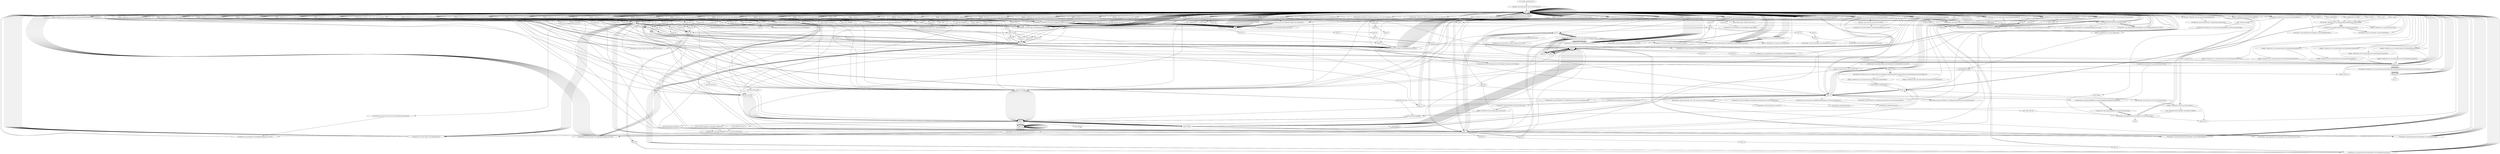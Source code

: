 digraph "" {
    "r0 := @this: BookView2_00"
    "staticget <java.lang.System: java.io.PrintStream out>"
    "r0 := @this: BookView2_00"->"staticget <java.lang.System: java.io.PrintStream out>";
    "load.r r0"
    "staticget <java.lang.System: java.io.PrintStream out>"->"load.r r0";
    "virtualinvoke <BookView2_00: java.lang.String getAppletInfo()>"
    "load.r r0"->"virtualinvoke <BookView2_00: java.lang.String getAppletInfo()>";
    "virtualinvoke <java.io.PrintStream: void println(java.lang.String)>"
    "virtualinvoke <BookView2_00: java.lang.String getAppletInfo()>"->"virtualinvoke <java.io.PrintStream: void println(java.lang.String)>";
    "push \"Initing...\""
    "virtualinvoke <java.io.PrintStream: void println(java.lang.String)>"->"push \"Initing...\"";
    "staticinvoke <com.island.clients.ds.bv.Debug: void x(java.lang.String)>"
    "push \"Initing...\""->"staticinvoke <com.island.clients.ds.bv.Debug: void x(java.lang.String)>";
    "staticinvoke <com.island.clients.ds.bv.Debug: void x(java.lang.String)>"->"load.r r0";
    "push null"
    "load.r r0"->"push null";
    "virtualinvoke <BookView2_00: void setLayout(java.awt.LayoutManager)>"
    "push null"->"virtualinvoke <BookView2_00: void setLayout(java.awt.LayoutManager)>";
    "virtualinvoke <BookView2_00: void setLayout(java.awt.LayoutManager)>"->"load.r r0";
    "staticget <java.awt.Color: java.awt.Color WHITE>"
    "load.r r0"->"staticget <java.awt.Color: java.awt.Color WHITE>";
    "virtualinvoke <BookView2_00: void setBackground(java.awt.Color)>"
    "staticget <java.awt.Color: java.awt.Color WHITE>"->"virtualinvoke <BookView2_00: void setBackground(java.awt.Color)>";
    "virtualinvoke <BookView2_00: void setBackground(java.awt.Color)>"->"load.r r0";
    "push 478"
    "load.r r0"->"push 478";
    "push 508"
    "push 478"->"push 508";
    "virtualinvoke <BookView2_00: void setSize(int,int)>"
    "push 508"->"virtualinvoke <BookView2_00: void setSize(int,int)>";
    "virtualinvoke <BookView2_00: void setSize(int,int)>"->"load.r r0";
    "fieldget <BookView2_00: java.awt.Label labelLastPrice>"
    "load.r r0"->"fieldget <BookView2_00: java.awt.Label labelLastPrice>";
    "push \"Price\""
    "fieldget <BookView2_00: java.awt.Label labelLastPrice>"->"push \"Price\"";
    "virtualinvoke <java.awt.Label: void setText(java.lang.String)>"
    "push \"Price\""->"virtualinvoke <java.awt.Label: void setText(java.lang.String)>";
    "virtualinvoke <java.awt.Label: void setText(java.lang.String)>"->"load.r r0";
    "load.r r0"->"load.r r0";
    "load.r r0"->"fieldget <BookView2_00: java.awt.Label labelLastPrice>";
    "virtualinvoke <BookView2_00: java.awt.Component add(java.awt.Component)>"
    "fieldget <BookView2_00: java.awt.Label labelLastPrice>"->"virtualinvoke <BookView2_00: java.awt.Component add(java.awt.Component)>";
    "pop"
    "virtualinvoke <BookView2_00: java.awt.Component add(java.awt.Component)>"->"pop";
    "pop"->"load.r r0";
    "load.r r0"->"fieldget <BookView2_00: java.awt.Label labelLastPrice>";
    "push 4"
    "fieldget <BookView2_00: java.awt.Label labelLastPrice>"->"push 4";
    "push 122"
    "push 4"->"push 122";
    "push 35"
    "push 122"->"push 35";
    "push 16"
    "push 35"->"push 16";
    "virtualinvoke <java.awt.Label: void setBounds(int,int,int,int)>"
    "push 16"->"virtualinvoke <java.awt.Label: void setBounds(int,int,int,int)>";
    "virtualinvoke <java.awt.Label: void setBounds(int,int,int,int)>"->"load.r r0";
    "fieldget <BookView2_00: java.awt.Label labelLastTime>"
    "load.r r0"->"fieldget <BookView2_00: java.awt.Label labelLastTime>";
    "push \"Time\""
    "fieldget <BookView2_00: java.awt.Label labelLastTime>"->"push \"Time\"";
    "push \"Time\""->"virtualinvoke <java.awt.Label: void setText(java.lang.String)>";
    "virtualinvoke <java.awt.Label: void setText(java.lang.String)>"->"load.r r0";
    "load.r r0"->"load.r r0";
    "load.r r0"->"fieldget <BookView2_00: java.awt.Label labelLastTime>";
    "fieldget <BookView2_00: java.awt.Label labelLastTime>"->"virtualinvoke <BookView2_00: java.awt.Component add(java.awt.Component)>";
    "virtualinvoke <BookView2_00: java.awt.Component add(java.awt.Component)>"->"pop";
    "pop"->"load.r r0";
    "load.r r0"->"fieldget <BookView2_00: java.awt.Label labelLastTime>";
    "push 3"
    "fieldget <BookView2_00: java.awt.Label labelLastTime>"->"push 3";
    "push 140"
    "push 3"->"push 140";
    "push 140"->"push 35";
    "push 35"->"push 16";
    "push 16"->"virtualinvoke <java.awt.Label: void setBounds(int,int,int,int)>";
    "virtualinvoke <java.awt.Label: void setBounds(int,int,int,int)>"->"load.r r0";
    "fieldget <BookView2_00: java.awt.Label labelTodayOrders>"
    "load.r r0"->"fieldget <BookView2_00: java.awt.Label labelTodayOrders>";
    "push \"Orders\""
    "fieldget <BookView2_00: java.awt.Label labelTodayOrders>"->"push \"Orders\"";
    "push \"Orders\""->"virtualinvoke <java.awt.Label: void setText(java.lang.String)>";
    "virtualinvoke <java.awt.Label: void setText(java.lang.String)>"->"load.r r0";
    "load.r r0"->"load.r r0";
    "load.r r0"->"fieldget <BookView2_00: java.awt.Label labelTodayOrders>";
    "fieldget <BookView2_00: java.awt.Label labelTodayOrders>"->"virtualinvoke <BookView2_00: java.awt.Component add(java.awt.Component)>";
    "virtualinvoke <BookView2_00: java.awt.Component add(java.awt.Component)>"->"pop";
    "pop"->"load.r r0";
    "load.r r0"->"fieldget <BookView2_00: java.awt.Label labelTodayOrders>";
    "push 221"
    "fieldget <BookView2_00: java.awt.Label labelTodayOrders>"->"push 221";
    "push 221"->"push 122";
    "push 50"
    "push 122"->"push 50";
    "push 50"->"push 16";
    "push 16"->"virtualinvoke <java.awt.Label: void setBounds(int,int,int,int)>";
    "virtualinvoke <java.awt.Label: void setBounds(int,int,int,int)>"->"load.r r0";
    "fieldget <BookView2_00: java.awt.Label labelTodayVolume>"
    "load.r r0"->"fieldget <BookView2_00: java.awt.Label labelTodayVolume>";
    "push \"Volume\""
    "fieldget <BookView2_00: java.awt.Label labelTodayVolume>"->"push \"Volume\"";
    "push \"Volume\""->"virtualinvoke <java.awt.Label: void setText(java.lang.String)>";
    "virtualinvoke <java.awt.Label: void setText(java.lang.String)>"->"load.r r0";
    "load.r r0"->"load.r r0";
    "load.r r0"->"fieldget <BookView2_00: java.awt.Label labelTodayVolume>";
    "fieldget <BookView2_00: java.awt.Label labelTodayVolume>"->"virtualinvoke <BookView2_00: java.awt.Component add(java.awt.Component)>";
    "virtualinvoke <BookView2_00: java.awt.Component add(java.awt.Component)>"->"pop";
    "pop"->"load.r r0";
    "load.r r0"->"fieldget <BookView2_00: java.awt.Label labelTodayVolume>";
    "fieldget <BookView2_00: java.awt.Label labelTodayVolume>"->"push 221";
    "push 221"->"push 140";
    "push 140"->"push 50";
    "push 50"->"push 16";
    "push 16"->"virtualinvoke <java.awt.Label: void setBounds(int,int,int,int)>";
    "virtualinvoke <java.awt.Label: void setBounds(int,int,int,int)>"->"load.r r0";
    "fieldget <BookView2_00: java.awt.Panel panelHeader>"
    "load.r r0"->"fieldget <BookView2_00: java.awt.Panel panelHeader>";
    "fieldget <BookView2_00: java.awt.Panel panelHeader>"->"push null";
    "virtualinvoke <java.awt.Panel: void setLayout(java.awt.LayoutManager)>"
    "push null"->"virtualinvoke <java.awt.Panel: void setLayout(java.awt.LayoutManager)>";
    "virtualinvoke <java.awt.Panel: void setLayout(java.awt.LayoutManager)>"->"load.r r0";
    "load.r r0"->"load.r r0";
    "load.r r0"->"fieldget <BookView2_00: java.awt.Panel panelHeader>";
    "fieldget <BookView2_00: java.awt.Panel panelHeader>"->"virtualinvoke <BookView2_00: java.awt.Component add(java.awt.Component)>";
    "virtualinvoke <BookView2_00: java.awt.Component add(java.awt.Component)>"->"pop";
    "pop"->"load.r r0";
    "load.r r0"->"fieldget <BookView2_00: java.awt.Panel panelHeader>";
    "push \"#1D5296\""
    "fieldget <BookView2_00: java.awt.Panel panelHeader>"->"push \"#1D5296\"";
    "staticinvoke <java.awt.Color: java.awt.Color decode(java.lang.String)>"
    "push \"#1D5296\""->"staticinvoke <java.awt.Color: java.awt.Color decode(java.lang.String)>";
    "virtualinvoke <java.awt.Panel: void setBackground(java.awt.Color)>"
    "staticinvoke <java.awt.Color: java.awt.Color decode(java.lang.String)>"->"virtualinvoke <java.awt.Panel: void setBackground(java.awt.Color)>";
    "virtualinvoke <java.awt.Panel: void setBackground(java.awt.Color)>"->"load.r r0";
    "load.r r0"->"fieldget <BookView2_00: java.awt.Panel panelHeader>";
    "push 2"
    "fieldget <BookView2_00: java.awt.Panel panelHeader>"->"push 2";
    "push 2"->"push 2";
    "push 427"
    "push 2"->"push 427";
    "push 427"->"push 16";
    "virtualinvoke <java.awt.Panel: void setBounds(int,int,int,int)>"
    "push 16"->"virtualinvoke <java.awt.Panel: void setBounds(int,int,int,int)>";
    "virtualinvoke <java.awt.Panel: void setBounds(int,int,int,int)>"->"load.r r0";
    "fieldget <BookView2_00: java.awt.Label labelHelp>"
    "load.r r0"->"fieldget <BookView2_00: java.awt.Label labelHelp>";
    "push \"help\""
    "fieldget <BookView2_00: java.awt.Label labelHelp>"->"push \"help\"";
    "push \"help\""->"virtualinvoke <java.awt.Label: void setText(java.lang.String)>";
    "virtualinvoke <java.awt.Label: void setText(java.lang.String)>"->"load.r r0";
    "load.r r0"->"fieldget <BookView2_00: java.awt.Label labelHelp>";
    "push 12"
    "fieldget <BookView2_00: java.awt.Label labelHelp>"->"push 12";
    "staticinvoke <java.awt.Cursor: java.awt.Cursor getPredefinedCursor(int)>"
    "push 12"->"staticinvoke <java.awt.Cursor: java.awt.Cursor getPredefinedCursor(int)>";
    "virtualinvoke <java.awt.Label: void setCursor(java.awt.Cursor)>"
    "staticinvoke <java.awt.Cursor: java.awt.Cursor getPredefinedCursor(int)>"->"virtualinvoke <java.awt.Label: void setCursor(java.awt.Cursor)>";
    "virtualinvoke <java.awt.Label: void setCursor(java.awt.Cursor)>"->"load.r r0";
    "load.r r0"->"fieldget <BookView2_00: java.awt.Panel panelHeader>";
    "fieldget <BookView2_00: java.awt.Panel panelHeader>"->"load.r r0";
    "load.r r0"->"fieldget <BookView2_00: java.awt.Label labelHelp>";
    "virtualinvoke <java.awt.Panel: java.awt.Component add(java.awt.Component)>"
    "fieldget <BookView2_00: java.awt.Label labelHelp>"->"virtualinvoke <java.awt.Panel: java.awt.Component add(java.awt.Component)>";
    "virtualinvoke <java.awt.Panel: java.awt.Component add(java.awt.Component)>"->"pop";
    "pop"->"load.r r0";
    "load.r r0"->"fieldget <BookView2_00: java.awt.Label labelHelp>";
    "staticget <java.awt.Color: java.awt.Color white>"
    "fieldget <BookView2_00: java.awt.Label labelHelp>"->"staticget <java.awt.Color: java.awt.Color white>";
    "virtualinvoke <java.awt.Label: void setForeground(java.awt.Color)>"
    "staticget <java.awt.Color: java.awt.Color white>"->"virtualinvoke <java.awt.Label: void setForeground(java.awt.Color)>";
    "virtualinvoke <java.awt.Label: void setForeground(java.awt.Color)>"->"load.r r0";
    "load.r r0"->"fieldget <BookView2_00: java.awt.Label labelHelp>";
    "new java.awt.Font"
    "fieldget <BookView2_00: java.awt.Label labelHelp>"->"new java.awt.Font";
    "dup1.r"
    "new java.awt.Font"->"dup1.r";
    "push \"Dialog\""
    "dup1.r"->"push \"Dialog\"";
    "push 0"
    "push \"Dialog\""->"push 0";
    "push 10"
    "push 0"->"push 10";
    "specialinvoke <java.awt.Font: void <init>(java.lang.String,int,int)>"
    "push 10"->"specialinvoke <java.awt.Font: void <init>(java.lang.String,int,int)>";
    "virtualinvoke <java.awt.Label: void setFont(java.awt.Font)>"
    "specialinvoke <java.awt.Font: void <init>(java.lang.String,int,int)>"->"virtualinvoke <java.awt.Label: void setFont(java.awt.Font)>";
    "virtualinvoke <java.awt.Label: void setFont(java.awt.Font)>"->"load.r r0";
    "load.r r0"->"fieldget <BookView2_00: java.awt.Label labelHelp>";
    "push 395"
    "fieldget <BookView2_00: java.awt.Label labelHelp>"->"push 395";
    "push 1"
    "push 395"->"push 1";
    "push 30"
    "push 1"->"push 30";
    "push 30"->"push 12";
    "push 12"->"virtualinvoke <java.awt.Label: void setBounds(int,int,int,int)>";
    "virtualinvoke <java.awt.Label: void setBounds(int,int,int,int)>"->"load.r r0";
    "fieldget <BookView2_00: java.awt.Label labelBTime>"
    "load.r r0"->"fieldget <BookView2_00: java.awt.Label labelBTime>";
    "fieldget <BookView2_00: java.awt.Label labelBTime>"->"push \"Time\"";
    "push \"Time\""->"virtualinvoke <java.awt.Label: void setText(java.lang.String)>";
    "virtualinvoke <java.awt.Label: void setText(java.lang.String)>"->"load.r r0";
    "load.r r0"->"fieldget <BookView2_00: java.awt.Label labelBTime>";
    "fieldget <BookView2_00: java.awt.Label labelBTime>"->"push 2";
    "virtualinvoke <java.awt.Label: void setAlignment(int)>"
    "push 2"->"virtualinvoke <java.awt.Label: void setAlignment(int)>";
    "virtualinvoke <java.awt.Label: void setAlignment(int)>"->"load.r r0";
    "load.r r0"->"load.r r0";
    "load.r r0"->"fieldget <BookView2_00: java.awt.Label labelBTime>";
    "fieldget <BookView2_00: java.awt.Label labelBTime>"->"virtualinvoke <BookView2_00: java.awt.Component add(java.awt.Component)>";
    "virtualinvoke <BookView2_00: java.awt.Component add(java.awt.Component)>"->"pop";
    "pop"->"load.r r0";
    "load.r r0"->"fieldget <BookView2_00: java.awt.Label labelBTime>";
    "new java.awt.Color"
    "fieldget <BookView2_00: java.awt.Label labelBTime>"->"new java.awt.Color";
    "new java.awt.Color"->"dup1.r";
    "push 229"
    "dup1.r"->"push 229";
    "push 229"->"push 229";
    "push 229"->"push 229";
    "specialinvoke <java.awt.Color: void <init>(int,int,int)>"
    "push 229"->"specialinvoke <java.awt.Color: void <init>(int,int,int)>";
    "virtualinvoke <java.awt.Label: void setBackground(java.awt.Color)>"
    "specialinvoke <java.awt.Color: void <init>(int,int,int)>"->"virtualinvoke <java.awt.Label: void setBackground(java.awt.Color)>";
    "virtualinvoke <java.awt.Label: void setBackground(java.awt.Color)>"->"load.r r0";
    "load.r r0"->"fieldget <BookView2_00: java.awt.Label labelBTime>";
    "fieldget <BookView2_00: java.awt.Label labelBTime>"->"new java.awt.Font";
    "new java.awt.Font"->"dup1.r";
    "dup1.r"->"push \"Dialog\"";
    "push \"Dialog\""->"push 0";
    "push 9"
    "push 0"->"push 9";
    "push 9"->"specialinvoke <java.awt.Font: void <init>(java.lang.String,int,int)>";
    "specialinvoke <java.awt.Font: void <init>(java.lang.String,int,int)>"->"virtualinvoke <java.awt.Label: void setFont(java.awt.Font)>";
    "virtualinvoke <java.awt.Label: void setFont(java.awt.Font)>"->"load.r r0";
    "load.r r0"->"fieldget <BookView2_00: java.awt.Label labelBTime>";
    "fieldget <BookView2_00: java.awt.Label labelBTime>"->"push 2";
    "push 182"
    "push 2"->"push 182";
    "push 54"
    "push 182"->"push 54";
    "push 54"->"push 16";
    "push 16"->"virtualinvoke <java.awt.Label: void setBounds(int,int,int,int)>";
    "virtualinvoke <java.awt.Label: void setBounds(int,int,int,int)>"->"load.r r0";
    "fieldget <BookView2_00: java.awt.Label labelBMPID>"
    "load.r r0"->"fieldget <BookView2_00: java.awt.Label labelBMPID>";
    "push \"MPID\""
    "fieldget <BookView2_00: java.awt.Label labelBMPID>"->"push \"MPID\"";
    "push \"MPID\""->"virtualinvoke <java.awt.Label: void setText(java.lang.String)>";
    "virtualinvoke <java.awt.Label: void setText(java.lang.String)>"->"load.r r0";
    "load.r r0"->"fieldget <BookView2_00: java.awt.Label labelBMPID>";
    "fieldget <BookView2_00: java.awt.Label labelBMPID>"->"push 2";
    "push 2"->"virtualinvoke <java.awt.Label: void setAlignment(int)>";
    "virtualinvoke <java.awt.Label: void setAlignment(int)>"->"load.r r0";
    "load.r r0"->"load.r r0";
    "load.r r0"->"fieldget <BookView2_00: java.awt.Label labelBMPID>";
    "fieldget <BookView2_00: java.awt.Label labelBMPID>"->"virtualinvoke <BookView2_00: java.awt.Component add(java.awt.Component)>";
    "virtualinvoke <BookView2_00: java.awt.Component add(java.awt.Component)>"->"pop";
    "pop"->"load.r r0";
    "load.r r0"->"fieldget <BookView2_00: java.awt.Label labelBMPID>";
    "fieldget <BookView2_00: java.awt.Label labelBMPID>"->"new java.awt.Color";
    "new java.awt.Color"->"dup1.r";
    "dup1.r"->"push 229";
    "push 229"->"push 229";
    "push 229"->"push 229";
    "push 229"->"specialinvoke <java.awt.Color: void <init>(int,int,int)>";
    "specialinvoke <java.awt.Color: void <init>(int,int,int)>"->"virtualinvoke <java.awt.Label: void setBackground(java.awt.Color)>";
    "virtualinvoke <java.awt.Label: void setBackground(java.awt.Color)>"->"load.r r0";
    "load.r r0"->"fieldget <BookView2_00: java.awt.Label labelBMPID>";
    "fieldget <BookView2_00: java.awt.Label labelBMPID>"->"new java.awt.Font";
    "new java.awt.Font"->"dup1.r";
    "dup1.r"->"push \"Dialog\"";
    "push \"Dialog\""->"push 0";
    "push 0"->"push 9";
    "push 9"->"specialinvoke <java.awt.Font: void <init>(java.lang.String,int,int)>";
    "specialinvoke <java.awt.Font: void <init>(java.lang.String,int,int)>"->"virtualinvoke <java.awt.Label: void setFont(java.awt.Font)>";
    "virtualinvoke <java.awt.Label: void setFont(java.awt.Font)>"->"load.r r0";
    "load.r r0"->"fieldget <BookView2_00: java.awt.Label labelBMPID>";
    "push 58"
    "fieldget <BookView2_00: java.awt.Label labelBMPID>"->"push 58";
    "push 58"->"push 182";
    "push 46"
    "push 182"->"push 46";
    "push 46"->"push 16";
    "push 16"->"virtualinvoke <java.awt.Label: void setBounds(int,int,int,int)>";
    "virtualinvoke <java.awt.Label: void setBounds(int,int,int,int)>"->"load.r r0";
    "fieldget <BookView2_00: java.awt.Label labelBShares>"
    "load.r r0"->"fieldget <BookView2_00: java.awt.Label labelBShares>";
    "push \"SHARES\""
    "fieldget <BookView2_00: java.awt.Label labelBShares>"->"push \"SHARES\"";
    "push \"SHARES\""->"virtualinvoke <java.awt.Label: void setText(java.lang.String)>";
    "virtualinvoke <java.awt.Label: void setText(java.lang.String)>"->"load.r r0";
    "load.r r0"->"fieldget <BookView2_00: java.awt.Label labelBShares>";
    "fieldget <BookView2_00: java.awt.Label labelBShares>"->"push 2";
    "push 2"->"virtualinvoke <java.awt.Label: void setAlignment(int)>";
    "virtualinvoke <java.awt.Label: void setAlignment(int)>"->"load.r r0";
    "load.r r0"->"load.r r0";
    "load.r r0"->"fieldget <BookView2_00: java.awt.Label labelBShares>";
    "fieldget <BookView2_00: java.awt.Label labelBShares>"->"virtualinvoke <BookView2_00: java.awt.Component add(java.awt.Component)>";
    "virtualinvoke <BookView2_00: java.awt.Component add(java.awt.Component)>"->"pop";
    "pop"->"load.r r0";
    "load.r r0"->"fieldget <BookView2_00: java.awt.Label labelBShares>";
    "fieldget <BookView2_00: java.awt.Label labelBShares>"->"new java.awt.Color";
    "new java.awt.Color"->"dup1.r";
    "dup1.r"->"push 229";
    "push 229"->"push 229";
    "push 229"->"push 229";
    "push 229"->"specialinvoke <java.awt.Color: void <init>(int,int,int)>";
    "specialinvoke <java.awt.Color: void <init>(int,int,int)>"->"virtualinvoke <java.awt.Label: void setBackground(java.awt.Color)>";
    "virtualinvoke <java.awt.Label: void setBackground(java.awt.Color)>"->"load.r r0";
    "load.r r0"->"fieldget <BookView2_00: java.awt.Label labelBShares>";
    "fieldget <BookView2_00: java.awt.Label labelBShares>"->"new java.awt.Font";
    "new java.awt.Font"->"dup1.r";
    "dup1.r"->"push \"Dialog\"";
    "push \"Dialog\""->"push 0";
    "push 0"->"push 9";
    "push 9"->"specialinvoke <java.awt.Font: void <init>(java.lang.String,int,int)>";
    "specialinvoke <java.awt.Font: void <init>(java.lang.String,int,int)>"->"virtualinvoke <java.awt.Label: void setFont(java.awt.Font)>";
    "virtualinvoke <java.awt.Label: void setFont(java.awt.Font)>"->"load.r r0";
    "load.r r0"->"fieldget <BookView2_00: java.awt.Label labelBShares>";
    "push 106"
    "fieldget <BookView2_00: java.awt.Label labelBShares>"->"push 106";
    "push 106"->"push 182";
    "push 182"->"push 46";
    "push 46"->"push 16";
    "push 16"->"virtualinvoke <java.awt.Label: void setBounds(int,int,int,int)>";
    "virtualinvoke <java.awt.Label: void setBounds(int,int,int,int)>"->"load.r r0";
    "fieldget <BookView2_00: java.awt.Label labelBPrice>"
    "load.r r0"->"fieldget <BookView2_00: java.awt.Label labelBPrice>";
    "push \"BID\""
    "fieldget <BookView2_00: java.awt.Label labelBPrice>"->"push \"BID\"";
    "push \"BID\""->"virtualinvoke <java.awt.Label: void setText(java.lang.String)>";
    "virtualinvoke <java.awt.Label: void setText(java.lang.String)>"->"load.r r0";
    "load.r r0"->"fieldget <BookView2_00: java.awt.Label labelBPrice>";
    "fieldget <BookView2_00: java.awt.Label labelBPrice>"->"push 2";
    "push 2"->"virtualinvoke <java.awt.Label: void setAlignment(int)>";
    "virtualinvoke <java.awt.Label: void setAlignment(int)>"->"load.r r0";
    "load.r r0"->"load.r r0";
    "load.r r0"->"fieldget <BookView2_00: java.awt.Label labelBPrice>";
    "fieldget <BookView2_00: java.awt.Label labelBPrice>"->"virtualinvoke <BookView2_00: java.awt.Component add(java.awt.Component)>";
    "virtualinvoke <BookView2_00: java.awt.Component add(java.awt.Component)>"->"pop";
    "pop"->"load.r r0";
    "load.r r0"->"fieldget <BookView2_00: java.awt.Label labelBPrice>";
    "fieldget <BookView2_00: java.awt.Label labelBPrice>"->"new java.awt.Color";
    "new java.awt.Color"->"dup1.r";
    "dup1.r"->"push 229";
    "push 229"->"push 229";
    "push 229"->"push 229";
    "push 229"->"specialinvoke <java.awt.Color: void <init>(int,int,int)>";
    "specialinvoke <java.awt.Color: void <init>(int,int,int)>"->"virtualinvoke <java.awt.Label: void setBackground(java.awt.Color)>";
    "virtualinvoke <java.awt.Label: void setBackground(java.awt.Color)>"->"load.r r0";
    "load.r r0"->"fieldget <BookView2_00: java.awt.Label labelBPrice>";
    "fieldget <BookView2_00: java.awt.Label labelBPrice>"->"new java.awt.Font";
    "new java.awt.Font"->"dup1.r";
    "dup1.r"->"push \"Dialog\"";
    "push \"Dialog\""->"push 0";
    "push 0"->"push 9";
    "push 9"->"specialinvoke <java.awt.Font: void <init>(java.lang.String,int,int)>";
    "specialinvoke <java.awt.Font: void <init>(java.lang.String,int,int)>"->"virtualinvoke <java.awt.Label: void setFont(java.awt.Font)>";
    "virtualinvoke <java.awt.Label: void setFont(java.awt.Font)>"->"load.r r0";
    "load.r r0"->"fieldget <BookView2_00: java.awt.Label labelBPrice>";
    "push 154"
    "fieldget <BookView2_00: java.awt.Label labelBPrice>"->"push 154";
    "push 154"->"push 182";
    "push 57"
    "push 182"->"push 57";
    "push 57"->"push 16";
    "push 16"->"virtualinvoke <java.awt.Label: void setBounds(int,int,int,int)>";
    "virtualinvoke <java.awt.Label: void setBounds(int,int,int,int)>"->"load.r r0";
    "fieldget <BookView2_00: java.awt.Label labelSPrice>"
    "load.r r0"->"fieldget <BookView2_00: java.awt.Label labelSPrice>";
    "push \"ASK\""
    "fieldget <BookView2_00: java.awt.Label labelSPrice>"->"push \"ASK\"";
    "push \"ASK\""->"virtualinvoke <java.awt.Label: void setText(java.lang.String)>";
    "virtualinvoke <java.awt.Label: void setText(java.lang.String)>"->"load.r r0";
    "load.r r0"->"fieldget <BookView2_00: java.awt.Label labelSPrice>";
    "fieldget <BookView2_00: java.awt.Label labelSPrice>"->"push 2";
    "push 2"->"virtualinvoke <java.awt.Label: void setAlignment(int)>";
    "virtualinvoke <java.awt.Label: void setAlignment(int)>"->"load.r r0";
    "load.r r0"->"load.r r0";
    "load.r r0"->"fieldget <BookView2_00: java.awt.Label labelSPrice>";
    "fieldget <BookView2_00: java.awt.Label labelSPrice>"->"virtualinvoke <BookView2_00: java.awt.Component add(java.awt.Component)>";
    "virtualinvoke <BookView2_00: java.awt.Component add(java.awt.Component)>"->"pop";
    "pop"->"load.r r0";
    "load.r r0"->"fieldget <BookView2_00: java.awt.Label labelSPrice>";
    "fieldget <BookView2_00: java.awt.Label labelSPrice>"->"new java.awt.Color";
    "new java.awt.Color"->"dup1.r";
    "dup1.r"->"push 229";
    "push 229"->"push 229";
    "push 229"->"push 229";
    "push 229"->"specialinvoke <java.awt.Color: void <init>(int,int,int)>";
    "specialinvoke <java.awt.Color: void <init>(int,int,int)>"->"virtualinvoke <java.awt.Label: void setBackground(java.awt.Color)>";
    "virtualinvoke <java.awt.Label: void setBackground(java.awt.Color)>"->"load.r r0";
    "load.r r0"->"fieldget <BookView2_00: java.awt.Label labelSPrice>";
    "fieldget <BookView2_00: java.awt.Label labelSPrice>"->"new java.awt.Font";
    "new java.awt.Font"->"dup1.r";
    "dup1.r"->"push \"Dialog\"";
    "push \"Dialog\""->"push 0";
    "push 0"->"push 9";
    "push 9"->"specialinvoke <java.awt.Font: void <init>(java.lang.String,int,int)>";
    "specialinvoke <java.awt.Font: void <init>(java.lang.String,int,int)>"->"virtualinvoke <java.awt.Label: void setFont(java.awt.Font)>";
    "virtualinvoke <java.awt.Label: void setFont(java.awt.Font)>"->"load.r r0";
    "load.r r0"->"fieldget <BookView2_00: java.awt.Label labelSPrice>";
    "fieldget <BookView2_00: java.awt.Label labelSPrice>"->"push 221";
    "push 221"->"push 182";
    "push 182"->"push 57";
    "push 57"->"push 16";
    "push 16"->"virtualinvoke <java.awt.Label: void setBounds(int,int,int,int)>";
    "virtualinvoke <java.awt.Label: void setBounds(int,int,int,int)>"->"load.r r0";
    "fieldget <BookView2_00: java.awt.Label labelSShares>"
    "load.r r0"->"fieldget <BookView2_00: java.awt.Label labelSShares>";
    "fieldget <BookView2_00: java.awt.Label labelSShares>"->"push \"SHARES\"";
    "push \"SHARES\""->"virtualinvoke <java.awt.Label: void setText(java.lang.String)>";
    "virtualinvoke <java.awt.Label: void setText(java.lang.String)>"->"load.r r0";
    "load.r r0"->"fieldget <BookView2_00: java.awt.Label labelSShares>";
    "fieldget <BookView2_00: java.awt.Label labelSShares>"->"push 2";
    "push 2"->"virtualinvoke <java.awt.Label: void setAlignment(int)>";
    "virtualinvoke <java.awt.Label: void setAlignment(int)>"->"load.r r0";
    "load.r r0"->"load.r r0";
    "load.r r0"->"fieldget <BookView2_00: java.awt.Label labelSShares>";
    "fieldget <BookView2_00: java.awt.Label labelSShares>"->"virtualinvoke <BookView2_00: java.awt.Component add(java.awt.Component)>";
    "virtualinvoke <BookView2_00: java.awt.Component add(java.awt.Component)>"->"pop";
    "pop"->"load.r r0";
    "load.r r0"->"fieldget <BookView2_00: java.awt.Label labelSShares>";
    "fieldget <BookView2_00: java.awt.Label labelSShares>"->"new java.awt.Color";
    "new java.awt.Color"->"dup1.r";
    "dup1.r"->"push 229";
    "push 229"->"push 229";
    "push 229"->"push 229";
    "push 229"->"specialinvoke <java.awt.Color: void <init>(int,int,int)>";
    "specialinvoke <java.awt.Color: void <init>(int,int,int)>"->"virtualinvoke <java.awt.Label: void setBackground(java.awt.Color)>";
    "virtualinvoke <java.awt.Label: void setBackground(java.awt.Color)>"->"load.r r0";
    "load.r r0"->"fieldget <BookView2_00: java.awt.Label labelSShares>";
    "fieldget <BookView2_00: java.awt.Label labelSShares>"->"new java.awt.Font";
    "new java.awt.Font"->"dup1.r";
    "dup1.r"->"push \"Dialog\"";
    "push \"Dialog\""->"push 0";
    "push 0"->"push 9";
    "push 9"->"specialinvoke <java.awt.Font: void <init>(java.lang.String,int,int)>";
    "specialinvoke <java.awt.Font: void <init>(java.lang.String,int,int)>"->"virtualinvoke <java.awt.Label: void setFont(java.awt.Font)>";
    "virtualinvoke <java.awt.Label: void setFont(java.awt.Font)>"->"load.r r0";
    "load.r r0"->"fieldget <BookView2_00: java.awt.Label labelSShares>";
    "push 280"
    "fieldget <BookView2_00: java.awt.Label labelSShares>"->"push 280";
    "push 280"->"push 182";
    "push 182"->"push 46";
    "push 46"->"push 16";
    "push 16"->"virtualinvoke <java.awt.Label: void setBounds(int,int,int,int)>";
    "virtualinvoke <java.awt.Label: void setBounds(int,int,int,int)>"->"load.r r0";
    "fieldget <BookView2_00: java.awt.Label labelSMPID>"
    "load.r r0"->"fieldget <BookView2_00: java.awt.Label labelSMPID>";
    "fieldget <BookView2_00: java.awt.Label labelSMPID>"->"push \"MPID\"";
    "push \"MPID\""->"virtualinvoke <java.awt.Label: void setText(java.lang.String)>";
    "virtualinvoke <java.awt.Label: void setText(java.lang.String)>"->"load.r r0";
    "load.r r0"->"fieldget <BookView2_00: java.awt.Label labelSMPID>";
    "fieldget <BookView2_00: java.awt.Label labelSMPID>"->"push 2";
    "push 2"->"virtualinvoke <java.awt.Label: void setAlignment(int)>";
    "virtualinvoke <java.awt.Label: void setAlignment(int)>"->"load.r r0";
    "load.r r0"->"load.r r0";
    "load.r r0"->"fieldget <BookView2_00: java.awt.Label labelSMPID>";
    "fieldget <BookView2_00: java.awt.Label labelSMPID>"->"virtualinvoke <BookView2_00: java.awt.Component add(java.awt.Component)>";
    "virtualinvoke <BookView2_00: java.awt.Component add(java.awt.Component)>"->"pop";
    "pop"->"load.r r0";
    "load.r r0"->"fieldget <BookView2_00: java.awt.Label labelSMPID>";
    "fieldget <BookView2_00: java.awt.Label labelSMPID>"->"new java.awt.Color";
    "new java.awt.Color"->"dup1.r";
    "dup1.r"->"push 229";
    "push 229"->"push 229";
    "push 229"->"push 229";
    "push 229"->"specialinvoke <java.awt.Color: void <init>(int,int,int)>";
    "specialinvoke <java.awt.Color: void <init>(int,int,int)>"->"virtualinvoke <java.awt.Label: void setBackground(java.awt.Color)>";
    "virtualinvoke <java.awt.Label: void setBackground(java.awt.Color)>"->"load.r r0";
    "load.r r0"->"fieldget <BookView2_00: java.awt.Label labelSMPID>";
    "fieldget <BookView2_00: java.awt.Label labelSMPID>"->"new java.awt.Font";
    "new java.awt.Font"->"dup1.r";
    "dup1.r"->"push \"Dialog\"";
    "push \"Dialog\""->"push 0";
    "push 0"->"push 9";
    "push 9"->"specialinvoke <java.awt.Font: void <init>(java.lang.String,int,int)>";
    "specialinvoke <java.awt.Font: void <init>(java.lang.String,int,int)>"->"virtualinvoke <java.awt.Label: void setFont(java.awt.Font)>";
    "virtualinvoke <java.awt.Label: void setFont(java.awt.Font)>"->"load.r r0";
    "load.r r0"->"fieldget <BookView2_00: java.awt.Label labelSMPID>";
    "push 328"
    "fieldget <BookView2_00: java.awt.Label labelSMPID>"->"push 328";
    "push 328"->"push 182";
    "push 182"->"push 46";
    "push 46"->"push 16";
    "push 16"->"virtualinvoke <java.awt.Label: void setBounds(int,int,int,int)>";
    "virtualinvoke <java.awt.Label: void setBounds(int,int,int,int)>"->"load.r r0";
    "fieldget <BookView2_00: java.awt.Label labelSTime>"
    "load.r r0"->"fieldget <BookView2_00: java.awt.Label labelSTime>";
    "fieldget <BookView2_00: java.awt.Label labelSTime>"->"push \"Time\"";
    "push \"Time\""->"virtualinvoke <java.awt.Label: void setText(java.lang.String)>";
    "virtualinvoke <java.awt.Label: void setText(java.lang.String)>"->"load.r r0";
    "load.r r0"->"fieldget <BookView2_00: java.awt.Label labelSTime>";
    "fieldget <BookView2_00: java.awt.Label labelSTime>"->"push 2";
    "push 2"->"virtualinvoke <java.awt.Label: void setAlignment(int)>";
    "virtualinvoke <java.awt.Label: void setAlignment(int)>"->"load.r r0";
    "load.r r0"->"load.r r0";
    "load.r r0"->"fieldget <BookView2_00: java.awt.Label labelSTime>";
    "fieldget <BookView2_00: java.awt.Label labelSTime>"->"virtualinvoke <BookView2_00: java.awt.Component add(java.awt.Component)>";
    "virtualinvoke <BookView2_00: java.awt.Component add(java.awt.Component)>"->"pop";
    "pop"->"load.r r0";
    "load.r r0"->"fieldget <BookView2_00: java.awt.Label labelSTime>";
    "fieldget <BookView2_00: java.awt.Label labelSTime>"->"new java.awt.Color";
    "new java.awt.Color"->"dup1.r";
    "dup1.r"->"push 229";
    "push 229"->"push 229";
    "push 229"->"push 229";
    "push 229"->"specialinvoke <java.awt.Color: void <init>(int,int,int)>";
    "specialinvoke <java.awt.Color: void <init>(int,int,int)>"->"virtualinvoke <java.awt.Label: void setBackground(java.awt.Color)>";
    "virtualinvoke <java.awt.Label: void setBackground(java.awt.Color)>"->"load.r r0";
    "load.r r0"->"fieldget <BookView2_00: java.awt.Label labelSTime>";
    "fieldget <BookView2_00: java.awt.Label labelSTime>"->"new java.awt.Font";
    "new java.awt.Font"->"dup1.r";
    "dup1.r"->"push \"Dialog\"";
    "push \"Dialog\""->"push 0";
    "push 0"->"push 9";
    "push 9"->"specialinvoke <java.awt.Font: void <init>(java.lang.String,int,int)>";
    "specialinvoke <java.awt.Font: void <init>(java.lang.String,int,int)>"->"virtualinvoke <java.awt.Label: void setFont(java.awt.Font)>";
    "virtualinvoke <java.awt.Label: void setFont(java.awt.Font)>"->"load.r r0";
    "load.r r0"->"fieldget <BookView2_00: java.awt.Label labelSTime>";
    "push 376"
    "fieldget <BookView2_00: java.awt.Label labelSTime>"->"push 376";
    "push 376"->"push 182";
    "push 182"->"push 54";
    "push 54"->"push 16";
    "push 16"->"virtualinvoke <java.awt.Label: void setBounds(int,int,int,int)>";
    "virtualinvoke <java.awt.Label: void setBounds(int,int,int,int)>"->"load.r r0";
    "fieldget <BookView2_00: java.awt.Label labelSellOrders>"
    "load.r r0"->"fieldget <BookView2_00: java.awt.Label labelSellOrders>";
    "push \"SELL ORDERS\""
    "fieldget <BookView2_00: java.awt.Label labelSellOrders>"->"push \"SELL ORDERS\"";
    "push \"SELL ORDERS\""->"virtualinvoke <java.awt.Label: void setText(java.lang.String)>";
    "virtualinvoke <java.awt.Label: void setText(java.lang.String)>"->"load.r r0";
    "load.r r0"->"fieldget <BookView2_00: java.awt.Label labelSellOrders>";
    "fieldget <BookView2_00: java.awt.Label labelSellOrders>"->"push 1";
    "push 1"->"virtualinvoke <java.awt.Label: void setAlignment(int)>";
    "virtualinvoke <java.awt.Label: void setAlignment(int)>"->"load.r r0";
    "load.r r0"->"load.r r0";
    "load.r r0"->"fieldget <BookView2_00: java.awt.Label labelSellOrders>";
    "fieldget <BookView2_00: java.awt.Label labelSellOrders>"->"virtualinvoke <BookView2_00: java.awt.Component add(java.awt.Component)>";
    "virtualinvoke <BookView2_00: java.awt.Component add(java.awt.Component)>"->"pop";
    "pop"->"load.r r0";
    "load.r r0"->"fieldget <BookView2_00: java.awt.Label labelSellOrders>";
    "staticget <java.awt.Color: java.awt.Color lightGray>"
    "fieldget <BookView2_00: java.awt.Label labelSellOrders>"->"staticget <java.awt.Color: java.awt.Color lightGray>";
    "staticget <java.awt.Color: java.awt.Color lightGray>"->"virtualinvoke <java.awt.Label: void setBackground(java.awt.Color)>";
    "virtualinvoke <java.awt.Label: void setBackground(java.awt.Color)>"->"load.r r0";
    "load.r r0"->"fieldget <BookView2_00: java.awt.Label labelSellOrders>";
    "fieldget <BookView2_00: java.awt.Label labelSellOrders>"->"new java.awt.Font";
    "new java.awt.Font"->"dup1.r";
    "dup1.r"->"push \"Dialog\"";
    "push \"Dialog\""->"push 1";
    "push 1"->"push 12";
    "push 12"->"specialinvoke <java.awt.Font: void <init>(java.lang.String,int,int)>";
    "specialinvoke <java.awt.Font: void <init>(java.lang.String,int,int)>"->"virtualinvoke <java.awt.Label: void setFont(java.awt.Font)>";
    "virtualinvoke <java.awt.Label: void setFont(java.awt.Font)>"->"load.r r0";
    "load.r r0"->"fieldget <BookView2_00: java.awt.Label labelSellOrders>";
    "fieldget <BookView2_00: java.awt.Label labelSellOrders>"->"push 221";
    "push 164"
    "push 221"->"push 164";
    "push 209"
    "push 164"->"push 209";
    "push 209"->"push 16";
    "push 16"->"virtualinvoke <java.awt.Label: void setBounds(int,int,int,int)>";
    "virtualinvoke <java.awt.Label: void setBounds(int,int,int,int)>"->"load.r r0";
    "fieldget <BookView2_00: java.awt.Label labelBuyOrders>"
    "load.r r0"->"fieldget <BookView2_00: java.awt.Label labelBuyOrders>";
    "push \"BUY ORDERS\""
    "fieldget <BookView2_00: java.awt.Label labelBuyOrders>"->"push \"BUY ORDERS\"";
    "push \"BUY ORDERS\""->"virtualinvoke <java.awt.Label: void setText(java.lang.String)>";
    "virtualinvoke <java.awt.Label: void setText(java.lang.String)>"->"load.r r0";
    "load.r r0"->"fieldget <BookView2_00: java.awt.Label labelBuyOrders>";
    "fieldget <BookView2_00: java.awt.Label labelBuyOrders>"->"push 1";
    "push 1"->"virtualinvoke <java.awt.Label: void setAlignment(int)>";
    "virtualinvoke <java.awt.Label: void setAlignment(int)>"->"load.r r0";
    "load.r r0"->"load.r r0";
    "load.r r0"->"fieldget <BookView2_00: java.awt.Label labelBuyOrders>";
    "fieldget <BookView2_00: java.awt.Label labelBuyOrders>"->"virtualinvoke <BookView2_00: java.awt.Component add(java.awt.Component)>";
    "virtualinvoke <BookView2_00: java.awt.Component add(java.awt.Component)>"->"pop";
    "pop"->"load.r r0";
    "load.r r0"->"fieldget <BookView2_00: java.awt.Label labelBuyOrders>";
    "fieldget <BookView2_00: java.awt.Label labelBuyOrders>"->"staticget <java.awt.Color: java.awt.Color lightGray>";
    "staticget <java.awt.Color: java.awt.Color lightGray>"->"virtualinvoke <java.awt.Label: void setBackground(java.awt.Color)>";
    "virtualinvoke <java.awt.Label: void setBackground(java.awt.Color)>"->"load.r r0";
    "load.r r0"->"fieldget <BookView2_00: java.awt.Label labelBuyOrders>";
    "fieldget <BookView2_00: java.awt.Label labelBuyOrders>"->"new java.awt.Font";
    "new java.awt.Font"->"dup1.r";
    "dup1.r"->"push \"Dialog\"";
    "push \"Dialog\""->"push 1";
    "push 1"->"push 12";
    "push 12"->"specialinvoke <java.awt.Font: void <init>(java.lang.String,int,int)>";
    "specialinvoke <java.awt.Font: void <init>(java.lang.String,int,int)>"->"virtualinvoke <java.awt.Label: void setFont(java.awt.Font)>";
    "virtualinvoke <java.awt.Label: void setFont(java.awt.Font)>"->"load.r r0";
    "load.r r0"->"fieldget <BookView2_00: java.awt.Label labelBuyOrders>";
    "fieldget <BookView2_00: java.awt.Label labelBuyOrders>"->"push 2";
    "push 2"->"push 164";
    "push 164"->"push 209";
    "push 209"->"push 16";
    "push 16"->"virtualinvoke <java.awt.Label: void setBounds(int,int,int,int)>";
    "virtualinvoke <java.awt.Label: void setBounds(int,int,int,int)>"->"load.r r0";
    "fieldget <BookView2_00: java.awt.Label labelLast>"
    "load.r r0"->"fieldget <BookView2_00: java.awt.Label labelLast>";
    "push \"LAST MATCH\""
    "fieldget <BookView2_00: java.awt.Label labelLast>"->"push \"LAST MATCH\"";
    "push \"LAST MATCH\""->"virtualinvoke <java.awt.Label: void setText(java.lang.String)>";
    "virtualinvoke <java.awt.Label: void setText(java.lang.String)>"->"load.r r0";
    "load.r r0"->"fieldget <BookView2_00: java.awt.Label labelLast>";
    "fieldget <BookView2_00: java.awt.Label labelLast>"->"push 1";
    "push 1"->"virtualinvoke <java.awt.Label: void setAlignment(int)>";
    "virtualinvoke <java.awt.Label: void setAlignment(int)>"->"load.r r0";
    "load.r r0"->"load.r r0";
    "load.r r0"->"fieldget <BookView2_00: java.awt.Label labelLast>";
    "fieldget <BookView2_00: java.awt.Label labelLast>"->"virtualinvoke <BookView2_00: java.awt.Component add(java.awt.Component)>";
    "virtualinvoke <BookView2_00: java.awt.Component add(java.awt.Component)>"->"pop";
    "pop"->"load.r r0";
    "load.r r0"->"fieldget <BookView2_00: java.awt.Label labelLast>";
    "fieldget <BookView2_00: java.awt.Label labelLast>"->"staticget <java.awt.Color: java.awt.Color lightGray>";
    "staticget <java.awt.Color: java.awt.Color lightGray>"->"virtualinvoke <java.awt.Label: void setBackground(java.awt.Color)>";
    "virtualinvoke <java.awt.Label: void setBackground(java.awt.Color)>"->"load.r r0";
    "load.r r0"->"fieldget <BookView2_00: java.awt.Label labelLast>";
    "fieldget <BookView2_00: java.awt.Label labelLast>"->"new java.awt.Font";
    "new java.awt.Font"->"dup1.r";
    "dup1.r"->"push \"Dialog\"";
    "push \"Dialog\""->"push 1";
    "push 1"->"push 12";
    "push 12"->"specialinvoke <java.awt.Font: void <init>(java.lang.String,int,int)>";
    "specialinvoke <java.awt.Font: void <init>(java.lang.String,int,int)>"->"virtualinvoke <java.awt.Label: void setFont(java.awt.Font)>";
    "virtualinvoke <java.awt.Label: void setFont(java.awt.Font)>"->"load.r r0";
    "load.r r0"->"fieldget <BookView2_00: java.awt.Label labelLast>";
    "fieldget <BookView2_00: java.awt.Label labelLast>"->"push 2";
    "push 101"
    "push 2"->"push 101";
    "push 101"->"push 209";
    "push 209"->"push 16";
    "push 16"->"virtualinvoke <java.awt.Label: void setBounds(int,int,int,int)>";
    "virtualinvoke <java.awt.Label: void setBounds(int,int,int,int)>"->"load.r r0";
    "fieldget <BookView2_00: java.awt.Label labelHotStock>"
    "load.r r0"->"fieldget <BookView2_00: java.awt.Label labelHotStock>";
    "push \"GET STOCK\""
    "fieldget <BookView2_00: java.awt.Label labelHotStock>"->"push \"GET STOCK\"";
    "push \"GET STOCK\""->"virtualinvoke <java.awt.Label: void setText(java.lang.String)>";
    "virtualinvoke <java.awt.Label: void setText(java.lang.String)>"->"load.r r0";
    "load.r r0"->"fieldget <BookView2_00: java.awt.Label labelHotStock>";
    "fieldget <BookView2_00: java.awt.Label labelHotStock>"->"push 1";
    "push 1"->"virtualinvoke <java.awt.Label: void setAlignment(int)>";
    "virtualinvoke <java.awt.Label: void setAlignment(int)>"->"load.r r0";
    "load.r r0"->"load.r r0";
    "load.r r0"->"fieldget <BookView2_00: java.awt.Label labelHotStock>";
    "fieldget <BookView2_00: java.awt.Label labelHotStock>"->"virtualinvoke <BookView2_00: java.awt.Component add(java.awt.Component)>";
    "virtualinvoke <BookView2_00: java.awt.Component add(java.awt.Component)>"->"pop";
    "pop"->"load.r r0";
    "load.r r0"->"fieldget <BookView2_00: java.awt.Label labelHotStock>";
    "fieldget <BookView2_00: java.awt.Label labelHotStock>"->"staticget <java.awt.Color: java.awt.Color lightGray>";
    "staticget <java.awt.Color: java.awt.Color lightGray>"->"virtualinvoke <java.awt.Label: void setBackground(java.awt.Color)>";
    "virtualinvoke <java.awt.Label: void setBackground(java.awt.Color)>"->"load.r r0";
    "load.r r0"->"fieldget <BookView2_00: java.awt.Label labelHotStock>";
    "fieldget <BookView2_00: java.awt.Label labelHotStock>"->"new java.awt.Font";
    "new java.awt.Font"->"dup1.r";
    "dup1.r"->"push \"Dialog\"";
    "push \"Dialog\""->"push 0";
    "push 0"->"push 9";
    "push 9"->"specialinvoke <java.awt.Font: void <init>(java.lang.String,int,int)>";
    "specialinvoke <java.awt.Font: void <init>(java.lang.String,int,int)>"->"virtualinvoke <java.awt.Label: void setFont(java.awt.Font)>";
    "virtualinvoke <java.awt.Label: void setFont(java.awt.Font)>"->"load.r r0";
    "load.r r0"->"fieldget <BookView2_00: java.awt.Label labelHotStock>";
    "push 223"
    "fieldget <BookView2_00: java.awt.Label labelHotStock>"->"push 223";
    "push 27"
    "push 223"->"push 27";
    "push 205"
    "push 27"->"push 205";
    "push 14"
    "push 205"->"push 14";
    "push 14"->"virtualinvoke <java.awt.Label: void setBounds(int,int,int,int)>";
    "virtualinvoke <java.awt.Label: void setBounds(int,int,int,int)>"->"load.r r0";
    "fieldget <BookView2_00: java.awt.Panel panelNewStock>"
    "load.r r0"->"fieldget <BookView2_00: java.awt.Panel panelNewStock>";
    "fieldget <BookView2_00: java.awt.Panel panelNewStock>"->"push null";
    "push null"->"virtualinvoke <java.awt.Panel: void setLayout(java.awt.LayoutManager)>";
    "virtualinvoke <java.awt.Panel: void setLayout(java.awt.LayoutManager)>"->"load.r r0";
    "load.r r0"->"load.r r0";
    "load.r r0"->"fieldget <BookView2_00: java.awt.Panel panelNewStock>";
    "fieldget <BookView2_00: java.awt.Panel panelNewStock>"->"virtualinvoke <BookView2_00: java.awt.Component add(java.awt.Component)>";
    "virtualinvoke <BookView2_00: java.awt.Component add(java.awt.Component)>"->"pop";
    "pop"->"load.r r0";
    "load.r r0"->"fieldget <BookView2_00: java.awt.Panel panelNewStock>";
    "fieldget <BookView2_00: java.awt.Panel panelNewStock>"->"new java.awt.Color";
    "new java.awt.Color"->"dup1.r";
    "dup1.r"->"push 229";
    "push 229"->"push 229";
    "push 229"->"push 229";
    "push 229"->"specialinvoke <java.awt.Color: void <init>(int,int,int)>";
    "specialinvoke <java.awt.Color: void <init>(int,int,int)>"->"virtualinvoke <java.awt.Panel: void setBackground(java.awt.Color)>";
    "virtualinvoke <java.awt.Panel: void setBackground(java.awt.Color)>"->"load.r r0";
    "load.r r0"->"fieldget <BookView2_00: java.awt.Panel panelNewStock>";
    "fieldget <BookView2_00: java.awt.Panel panelNewStock>"->"push 221";
    "push 25"
    "push 221"->"push 25";
    "push 25"->"push 209";
    "push 67"
    "push 209"->"push 67";
    "push 67"->"virtualinvoke <java.awt.Panel: void setBounds(int,int,int,int)>";
    "virtualinvoke <java.awt.Panel: void setBounds(int,int,int,int)>"->"load.r r0";
    "load.r r0"->"fieldget <BookView2_00: java.awt.Panel panelNewStock>";
    "fieldget <BookView2_00: java.awt.Panel panelNewStock>"->"load.r r0";
    "fieldget <BookView2_00: java.awt.TextField textFieldNewStockText>"
    "load.r r0"->"fieldget <BookView2_00: java.awt.TextField textFieldNewStockText>";
    "fieldget <BookView2_00: java.awt.TextField textFieldNewStockText>"->"virtualinvoke <java.awt.Panel: java.awt.Component add(java.awt.Component)>";
    "virtualinvoke <java.awt.Panel: java.awt.Component add(java.awt.Component)>"->"pop";
    "pop"->"load.r r0";
    "load.r r0"->"fieldget <BookView2_00: java.awt.TextField textFieldNewStockText>";
    "fieldget <BookView2_00: java.awt.TextField textFieldNewStockText>"->"staticget <java.awt.Color: java.awt.Color white>";
    "virtualinvoke <java.awt.TextField: void setBackground(java.awt.Color)>"
    "staticget <java.awt.Color: java.awt.Color white>"->"virtualinvoke <java.awt.TextField: void setBackground(java.awt.Color)>";
    "virtualinvoke <java.awt.TextField: void setBackground(java.awt.Color)>"->"load.r r0";
    "load.r r0"->"fieldget <BookView2_00: java.awt.TextField textFieldNewStockText>";
    "staticget <java.awt.Color: java.awt.Color black>"
    "fieldget <BookView2_00: java.awt.TextField textFieldNewStockText>"->"staticget <java.awt.Color: java.awt.Color black>";
    "virtualinvoke <java.awt.TextField: void setForeground(java.awt.Color)>"
    "staticget <java.awt.Color: java.awt.Color black>"->"virtualinvoke <java.awt.TextField: void setForeground(java.awt.Color)>";
    "virtualinvoke <java.awt.TextField: void setForeground(java.awt.Color)>"->"load.r r0";
    "load.r r0"->"fieldget <BookView2_00: java.awt.TextField textFieldNewStockText>";
    "fieldget <BookView2_00: java.awt.TextField textFieldNewStockText>"->"new java.awt.Font";
    "new java.awt.Font"->"dup1.r";
    "dup1.r"->"push \"Dialog\"";
    "push \"Dialog\""->"push 0";
    "push 0"->"push 12";
    "push 12"->"specialinvoke <java.awt.Font: void <init>(java.lang.String,int,int)>";
    "virtualinvoke <java.awt.TextField: void setFont(java.awt.Font)>"
    "specialinvoke <java.awt.Font: void <init>(java.lang.String,int,int)>"->"virtualinvoke <java.awt.TextField: void setFont(java.awt.Font)>";
    "virtualinvoke <java.awt.TextField: void setFont(java.awt.Font)>"->"load.r r0";
    "load.r r0"->"fieldget <BookView2_00: java.awt.TextField textFieldNewStockText>";
    "fieldget <BookView2_00: java.awt.TextField textFieldNewStockText>"->"push 3";
    "push 3"->"push 30";
    "push 70"
    "push 30"->"push 70";
    "push 23"
    "push 70"->"push 23";
    "virtualinvoke <java.awt.TextField: void setBounds(int,int,int,int)>"
    "push 23"->"virtualinvoke <java.awt.TextField: void setBounds(int,int,int,int)>";
    "virtualinvoke <java.awt.TextField: void setBounds(int,int,int,int)>"->"load.r r0";
    "fieldget <BookView2_00: java.awt.Button buttonNewStockGo>"
    "load.r r0"->"fieldget <BookView2_00: java.awt.Button buttonNewStockGo>";
    "push \"go\""
    "fieldget <BookView2_00: java.awt.Button buttonNewStockGo>"->"push \"go\"";
    "virtualinvoke <java.awt.Button: void setLabel(java.lang.String)>"
    "push \"go\""->"virtualinvoke <java.awt.Button: void setLabel(java.lang.String)>";
    "virtualinvoke <java.awt.Button: void setLabel(java.lang.String)>"->"load.r r0";
    "load.r r0"->"fieldget <BookView2_00: java.awt.Button buttonNewStockGo>";
    "fieldget <BookView2_00: java.awt.Button buttonNewStockGo>"->"staticget <java.awt.Color: java.awt.Color lightGray>";
    "virtualinvoke <java.awt.Button: void setBackground(java.awt.Color)>"
    "staticget <java.awt.Color: java.awt.Color lightGray>"->"virtualinvoke <java.awt.Button: void setBackground(java.awt.Color)>";
    "virtualinvoke <java.awt.Button: void setBackground(java.awt.Color)>"->"load.r r0";
    "load.r r0"->"fieldget <BookView2_00: java.awt.Button buttonNewStockGo>";
    "push 79"
    "fieldget <BookView2_00: java.awt.Button buttonNewStockGo>"->"push 79";
    "push 79"->"push 30";
    "push 34"
    "push 30"->"push 34";
    "push 34"->"push 23";
    "virtualinvoke <java.awt.Button: void setBounds(int,int,int,int)>"
    "push 23"->"virtualinvoke <java.awt.Button: void setBounds(int,int,int,int)>";
    "virtualinvoke <java.awt.Button: void setBounds(int,int,int,int)>"->"load.r r0";
    "load.r r0"->"fieldget <BookView2_00: java.awt.Panel panelNewStock>";
    "fieldget <BookView2_00: java.awt.Panel panelNewStock>"->"load.r r0";
    "load.r r0"->"fieldget <BookView2_00: java.awt.Button buttonNewStockGo>";
    "fieldget <BookView2_00: java.awt.Button buttonNewStockGo>"->"virtualinvoke <java.awt.Panel: java.awt.Component add(java.awt.Component)>";
    "virtualinvoke <java.awt.Panel: java.awt.Component add(java.awt.Component)>"->"pop";
    "pop"->"load.r r0";
    "fieldget <BookView2_00: java.awt.Label labelAggregate>"
    "load.r r0"->"fieldget <BookView2_00: java.awt.Label labelAggregate>";
    "push \"Aggregate\""
    "fieldget <BookView2_00: java.awt.Label labelAggregate>"->"push \"Aggregate\"";
    "push \"Aggregate\""->"virtualinvoke <java.awt.Label: void setText(java.lang.String)>";
    "virtualinvoke <java.awt.Label: void setText(java.lang.String)>"->"load.r r0";
    "load.r r0"->"fieldget <BookView2_00: java.awt.Label labelAggregate>";
    "fieldget <BookView2_00: java.awt.Label labelAggregate>"->"push 0";
    "push 0"->"virtualinvoke <java.awt.Label: void setAlignment(int)>";
    "virtualinvoke <java.awt.Label: void setAlignment(int)>"->"load.r r0";
    "load.r r0"->"fieldget <BookView2_00: java.awt.Label labelAggregate>";
    "fieldget <BookView2_00: java.awt.Label labelAggregate>"->"new java.awt.Font";
    "new java.awt.Font"->"dup1.r";
    "dup1.r"->"push \"Dialog\"";
    "push \"Dialog\""->"push 0";
    "push 0"->"push 10";
    "push 10"->"specialinvoke <java.awt.Font: void <init>(java.lang.String,int,int)>";
    "specialinvoke <java.awt.Font: void <init>(java.lang.String,int,int)>"->"virtualinvoke <java.awt.Label: void setFont(java.awt.Font)>";
    "virtualinvoke <java.awt.Label: void setFont(java.awt.Font)>"->"load.r r0";
    "load.r r0"->"fieldget <BookView2_00: java.awt.Label labelAggregate>";
    "push 125"
    "fieldget <BookView2_00: java.awt.Label labelAggregate>"->"push 125";
    "push 19"
    "push 125"->"push 19";
    "push 55"
    "push 19"->"push 55";
    "push 55"->"push 14";
    "push 14"->"virtualinvoke <java.awt.Label: void setBounds(int,int,int,int)>";
    "virtualinvoke <java.awt.Label: void setBounds(int,int,int,int)>"->"load.r r0";
    "load.r r0"->"fieldget <BookView2_00: java.awt.Panel panelNewStock>";
    "fieldget <BookView2_00: java.awt.Panel panelNewStock>"->"load.r r0";
    "load.r r0"->"fieldget <BookView2_00: java.awt.Label labelAggregate>";
    "fieldget <BookView2_00: java.awt.Label labelAggregate>"->"virtualinvoke <java.awt.Panel: java.awt.Component add(java.awt.Component)>";
    "virtualinvoke <java.awt.Panel: java.awt.Component add(java.awt.Component)>"->"pop";
    "pop"->"load.r r0";
    "fieldget <BookView2_00: java.awt.Checkbox cbAggregated>"
    "load.r r0"->"fieldget <BookView2_00: java.awt.Checkbox cbAggregated>";
    "fieldget <BookView2_00: java.awt.Checkbox cbAggregated>"->"new java.awt.Font";
    "new java.awt.Font"->"dup1.r";
    "dup1.r"->"push \"Dialog\"";
    "push \"Dialog\""->"push 0";
    "push 0"->"push 10";
    "push 10"->"specialinvoke <java.awt.Font: void <init>(java.lang.String,int,int)>";
    "virtualinvoke <java.awt.Checkbox: void setFont(java.awt.Font)>"
    "specialinvoke <java.awt.Font: void <init>(java.lang.String,int,int)>"->"virtualinvoke <java.awt.Checkbox: void setFont(java.awt.Font)>";
    "virtualinvoke <java.awt.Checkbox: void setFont(java.awt.Font)>"->"load.r r0";
    "load.r r0"->"fieldget <BookView2_00: java.awt.Checkbox cbAggregated>";
    "fieldget <BookView2_00: java.awt.Checkbox cbAggregated>"->"push 140";
    "push 31"
    "push 140"->"push 31";
    "push 113"
    "push 31"->"push 113";
    "push 20"
    "push 113"->"push 20";
    "virtualinvoke <java.awt.Checkbox: void setBounds(int,int,int,int)>"
    "push 20"->"virtualinvoke <java.awt.Checkbox: void setBounds(int,int,int,int)>";
    "virtualinvoke <java.awt.Checkbox: void setBounds(int,int,int,int)>"->"load.r r0";
    "load.r r0"->"fieldget <BookView2_00: java.awt.Panel panelNewStock>";
    "fieldget <BookView2_00: java.awt.Panel panelNewStock>"->"load.r r0";
    "load.r r0"->"fieldget <BookView2_00: java.awt.Checkbox cbAggregated>";
    "fieldget <BookView2_00: java.awt.Checkbox cbAggregated>"->"virtualinvoke <java.awt.Panel: java.awt.Component add(java.awt.Component)>";
    "virtualinvoke <java.awt.Panel: java.awt.Component add(java.awt.Component)>"->"pop";
    "pop"->"load.r r0";
    "fieldget <BookView2_00: java.awt.Checkbox cbAggregatedByMPID>"
    "load.r r0"->"fieldget <BookView2_00: java.awt.Checkbox cbAggregatedByMPID>";
    "fieldget <BookView2_00: java.awt.Checkbox cbAggregatedByMPID>"->"new java.awt.Font";
    "new java.awt.Font"->"dup1.r";
    "dup1.r"->"push \"Dialog\"";
    "push \"Dialog\""->"push 0";
    "push 0"->"push 10";
    "push 10"->"specialinvoke <java.awt.Font: void <init>(java.lang.String,int,int)>";
    "specialinvoke <java.awt.Font: void <init>(java.lang.String,int,int)>"->"virtualinvoke <java.awt.Checkbox: void setFont(java.awt.Font)>";
    "virtualinvoke <java.awt.Checkbox: void setFont(java.awt.Font)>"->"load.r r0";
    "load.r r0"->"fieldget <BookView2_00: java.awt.Checkbox cbAggregatedByMPID>";
    "fieldget <BookView2_00: java.awt.Checkbox cbAggregatedByMPID>"->"push 140";
    "push 48"
    "push 140"->"push 48";
    "push 48"->"push 113";
    "push 113"->"push 20";
    "push 20"->"virtualinvoke <java.awt.Checkbox: void setBounds(int,int,int,int)>";
    "virtualinvoke <java.awt.Checkbox: void setBounds(int,int,int,int)>"->"load.r r0";
    "load.r r0"->"fieldget <BookView2_00: java.awt.Panel panelNewStock>";
    "fieldget <BookView2_00: java.awt.Panel panelNewStock>"->"load.r r0";
    "load.r r0"->"fieldget <BookView2_00: java.awt.Checkbox cbAggregatedByMPID>";
    "fieldget <BookView2_00: java.awt.Checkbox cbAggregatedByMPID>"->"virtualinvoke <java.awt.Panel: java.awt.Component add(java.awt.Component)>";
    "virtualinvoke <java.awt.Panel: java.awt.Component add(java.awt.Component)>"->"pop";
    "pop"->"load.r r0";
    "fieldget <BookView2_00: java.awt.Label labelToday>"
    "load.r r0"->"fieldget <BookView2_00: java.awt.Label labelToday>";
    "push \"TODAY\'S ACTIVITY\""
    "fieldget <BookView2_00: java.awt.Label labelToday>"->"push \"TODAY\'S ACTIVITY\"";
    "push \"TODAY\'S ACTIVITY\""->"virtualinvoke <java.awt.Label: void setText(java.lang.String)>";
    "virtualinvoke <java.awt.Label: void setText(java.lang.String)>"->"load.r r0";
    "load.r r0"->"fieldget <BookView2_00: java.awt.Label labelToday>";
    "fieldget <BookView2_00: java.awt.Label labelToday>"->"push 1";
    "push 1"->"virtualinvoke <java.awt.Label: void setAlignment(int)>";
    "virtualinvoke <java.awt.Label: void setAlignment(int)>"->"load.r r0";
    "load.r r0"->"load.r r0";
    "load.r r0"->"fieldget <BookView2_00: java.awt.Label labelToday>";
    "fieldget <BookView2_00: java.awt.Label labelToday>"->"virtualinvoke <BookView2_00: java.awt.Component add(java.awt.Component)>";
    "virtualinvoke <BookView2_00: java.awt.Component add(java.awt.Component)>"->"pop";
    "pop"->"load.r r0";
    "load.r r0"->"fieldget <BookView2_00: java.awt.Label labelToday>";
    "fieldget <BookView2_00: java.awt.Label labelToday>"->"staticget <java.awt.Color: java.awt.Color lightGray>";
    "staticget <java.awt.Color: java.awt.Color lightGray>"->"virtualinvoke <java.awt.Label: void setBackground(java.awt.Color)>";
    "virtualinvoke <java.awt.Label: void setBackground(java.awt.Color)>"->"load.r r0";
    "load.r r0"->"fieldget <BookView2_00: java.awt.Label labelToday>";
    "fieldget <BookView2_00: java.awt.Label labelToday>"->"new java.awt.Font";
    "new java.awt.Font"->"dup1.r";
    "dup1.r"->"push \"Dialog\"";
    "push \"Dialog\""->"push 1";
    "push 1"->"push 12";
    "push 12"->"specialinvoke <java.awt.Font: void <init>(java.lang.String,int,int)>";
    "specialinvoke <java.awt.Font: void <init>(java.lang.String,int,int)>"->"virtualinvoke <java.awt.Label: void setFont(java.awt.Font)>";
    "virtualinvoke <java.awt.Label: void setFont(java.awt.Font)>"->"load.r r0";
    "load.r r0"->"fieldget <BookView2_00: java.awt.Label labelToday>";
    "fieldget <BookView2_00: java.awt.Label labelToday>"->"push 221";
    "push 221"->"push 101";
    "push 101"->"push 209";
    "push 209"->"push 16";
    "push 16"->"virtualinvoke <java.awt.Label: void setBounds(int,int,int,int)>";
    "virtualinvoke <java.awt.Label: void setBounds(int,int,int,int)>"->"load.r r0";
    "load.r r0"->"new java.awt.Font";
    "new java.awt.Font"->"dup1.r";
    "dup1.r"->"push \"Dialog\"";
    "push \"Dialog\""->"push 0";
    "push 0"->"push 12";
    "push 12"->"specialinvoke <java.awt.Font: void <init>(java.lang.String,int,int)>";
    "fieldput <BookView2_00: java.awt.Font defaultFont>"
    "specialinvoke <java.awt.Font: void <init>(java.lang.String,int,int)>"->"fieldput <BookView2_00: java.awt.Font defaultFont>";
    "fieldput <BookView2_00: java.awt.Font defaultFont>"->"load.r r0";
    "fieldget <BookView2_00: com.island.clients.ds.bv.DataLabel labelMessage>"
    "load.r r0"->"fieldget <BookView2_00: com.island.clients.ds.bv.DataLabel labelMessage>";
    "push \"Please type a symbol and hit \\\"go\\\"...\""
    "fieldget <BookView2_00: com.island.clients.ds.bv.DataLabel labelMessage>"->"push \"Please type a symbol and hit \\\"go\\\"...\"";
    "virtualinvoke <com.island.clients.ds.bv.DataLabel: void setText(java.lang.String)>"
    "push \"Please type a symbol and hit \\\"go\\\"...\""->"virtualinvoke <com.island.clients.ds.bv.DataLabel: void setText(java.lang.String)>";
    "virtualinvoke <com.island.clients.ds.bv.DataLabel: void setText(java.lang.String)>"->"load.r r0";
    "load.r r0"->"fieldget <BookView2_00: com.island.clients.ds.bv.DataLabel labelMessage>";
    "fieldget <BookView2_00: com.island.clients.ds.bv.DataLabel labelMessage>"->"new java.awt.Font";
    "new java.awt.Font"->"dup1.r";
    "dup1.r"->"push \"Dialog\"";
    "push \"Dialog\""->"push 0";
    "push 0"->"push 10";
    "push 10"->"specialinvoke <java.awt.Font: void <init>(java.lang.String,int,int)>";
    "virtualinvoke <com.island.clients.ds.bv.DataLabel: void setFont(java.awt.Font)>"
    "specialinvoke <java.awt.Font: void <init>(java.lang.String,int,int)>"->"virtualinvoke <com.island.clients.ds.bv.DataLabel: void setFont(java.awt.Font)>";
    "virtualinvoke <com.island.clients.ds.bv.DataLabel: void setFont(java.awt.Font)>"->"load.r r0";
    "load.r r0"->"fieldget <BookView2_00: com.island.clients.ds.bv.DataLabel labelMessage>";
    "fieldget <BookView2_00: com.island.clients.ds.bv.DataLabel labelMessage>"->"push 1";
    "push 490"
    "push 1"->"push 490";
    "push 120"
    "push 490"->"push 120";
    "push 18"
    "push 120"->"push 18";
    "virtualinvoke <com.island.clients.ds.bv.DataLabel: void setBounds(int,int,int,int)>"
    "push 18"->"virtualinvoke <com.island.clients.ds.bv.DataLabel: void setBounds(int,int,int,int)>";
    "virtualinvoke <com.island.clients.ds.bv.DataLabel: void setBounds(int,int,int,int)>"->"load.r r0";
    "load.r r0"->"fieldget <BookView2_00: com.island.clients.ds.bv.DataLabel labelMessage>";
    "fieldget <BookView2_00: com.island.clients.ds.bv.DataLabel labelMessage>"->"push 1";
    "virtualinvoke <com.island.clients.ds.bv.DataLabel: void setVisible(boolean)>"
    "push 1"->"virtualinvoke <com.island.clients.ds.bv.DataLabel: void setVisible(boolean)>";
    "virtualinvoke <com.island.clients.ds.bv.DataLabel: void setVisible(boolean)>"->"load.r r0";
    "fieldget <BookView2_00: com.island.clients.ds.bv.DataPanel dataPanel>"
    "load.r r0"->"fieldget <BookView2_00: com.island.clients.ds.bv.DataPanel dataPanel>";
    "fieldget <BookView2_00: com.island.clients.ds.bv.DataPanel dataPanel>"->"load.r r0";
    "fieldget <BookView2_00: com.island.clients.ds.bv.DataLabel labelHalted>"
    "load.r r0"->"fieldget <BookView2_00: com.island.clients.ds.bv.DataLabel labelHalted>";
    "virtualinvoke <com.island.clients.ds.bv.DataPanel: void add(com.island.clients.ds.bv.DataLabel)>"
    "fieldget <BookView2_00: com.island.clients.ds.bv.DataLabel labelHalted>"->"virtualinvoke <com.island.clients.ds.bv.DataPanel: void add(com.island.clients.ds.bv.DataLabel)>";
    "virtualinvoke <com.island.clients.ds.bv.DataPanel: void add(com.island.clients.ds.bv.DataLabel)>"->"load.r r0";
    "load.r r0"->"fieldget <BookView2_00: com.island.clients.ds.bv.DataLabel labelHalted>";
    "staticget <java.awt.Color: java.awt.Color red>"
    "fieldget <BookView2_00: com.island.clients.ds.bv.DataLabel labelHalted>"->"staticget <java.awt.Color: java.awt.Color red>";
    "virtualinvoke <com.island.clients.ds.bv.DataLabel: void setColor(java.awt.Color)>"
    "staticget <java.awt.Color: java.awt.Color red>"->"virtualinvoke <com.island.clients.ds.bv.DataLabel: void setColor(java.awt.Color)>";
    "virtualinvoke <com.island.clients.ds.bv.DataLabel: void setColor(java.awt.Color)>"->"load.r r0";
    "load.r r0"->"fieldget <BookView2_00: com.island.clients.ds.bv.DataLabel labelHalted>";
    "push \"Halted\""
    "fieldget <BookView2_00: com.island.clients.ds.bv.DataLabel labelHalted>"->"push \"Halted\"";
    "push \"Halted\""->"virtualinvoke <com.island.clients.ds.bv.DataLabel: void setText(java.lang.String)>";
    "virtualinvoke <com.island.clients.ds.bv.DataLabel: void setText(java.lang.String)>"->"load.r r0";
    "load.r r0"->"fieldget <BookView2_00: com.island.clients.ds.bv.DataLabel labelHalted>";
    "fieldget <BookView2_00: com.island.clients.ds.bv.DataLabel labelHalted>"->"new java.awt.Font";
    "new java.awt.Font"->"dup1.r";
    "dup1.r"->"push \"Dialog\"";
    "push \"Dialog\""->"push 0";
    "push 0"->"push 12";
    "push 12"->"specialinvoke <java.awt.Font: void <init>(java.lang.String,int,int)>";
    "specialinvoke <java.awt.Font: void <init>(java.lang.String,int,int)>"->"virtualinvoke <com.island.clients.ds.bv.DataLabel: void setFont(java.awt.Font)>";
    "virtualinvoke <com.island.clients.ds.bv.DataLabel: void setFont(java.awt.Font)>"->"load.r r0";
    "load.r r0"->"fieldget <BookView2_00: com.island.clients.ds.bv.DataLabel labelHalted>";
    "fieldget <BookView2_00: com.island.clients.ds.bv.DataLabel labelHalted>"->"push 2";
    "push 200"
    "push 2"->"push 200";
    "push 240"
    "push 200"->"push 240";
    "push 240"->"push 16";
    "push 16"->"virtualinvoke <com.island.clients.ds.bv.DataLabel: void setBounds(int,int,int,int)>";
    "virtualinvoke <com.island.clients.ds.bv.DataLabel: void setBounds(int,int,int,int)>"->"load.r r0";
    "load.r r0"->"fieldget <BookView2_00: com.island.clients.ds.bv.DataLabel labelHalted>";
    "fieldget <BookView2_00: com.island.clients.ds.bv.DataLabel labelHalted>"->"push 1";
    "virtualinvoke <com.island.clients.ds.bv.DataLabel: void setAlignment(int)>"
    "push 1"->"virtualinvoke <com.island.clients.ds.bv.DataLabel: void setAlignment(int)>";
    "virtualinvoke <com.island.clients.ds.bv.DataLabel: void setAlignment(int)>"->"load.r r0";
    "load.r r0"->"fieldget <BookView2_00: com.island.clients.ds.bv.DataLabel labelHalted>";
    "fieldget <BookView2_00: com.island.clients.ds.bv.DataLabel labelHalted>"->"push 0";
    "push 0"->"virtualinvoke <com.island.clients.ds.bv.DataLabel: void setVisible(boolean)>";
    "virtualinvoke <com.island.clients.ds.bv.DataLabel: void setVisible(boolean)>"->"load.r r0";
    "load.r r0"->"fieldget <BookView2_00: com.island.clients.ds.bv.DataPanel dataPanel>";
    "fieldget <BookView2_00: com.island.clients.ds.bv.DataPanel dataPanel>"->"push 0";
    "virtualinvoke <com.island.clients.ds.bv.DataPanel: void setVisible(boolean)>"
    "push 0"->"virtualinvoke <com.island.clients.ds.bv.DataPanel: void setVisible(boolean)>";
    "virtualinvoke <com.island.clients.ds.bv.DataPanel: void setVisible(boolean)>"->"load.r r0";
    "load.r r0"->"fieldget <BookView2_00: com.island.clients.ds.bv.DataPanel dataPanel>";
    "fieldget <BookView2_00: com.island.clients.ds.bv.DataPanel dataPanel>"->"push 0";
    "push 0"->"push 0";
    "push 244"
    "push 0"->"push 244";
    "push 488"
    "push 244"->"push 488";
    "virtualinvoke <com.island.clients.ds.bv.DataPanel: void setBounds(int,int,int,int)>"
    "push 488"->"virtualinvoke <com.island.clients.ds.bv.DataPanel: void setBounds(int,int,int,int)>";
    "virtualinvoke <com.island.clients.ds.bv.DataPanel: void setBounds(int,int,int,int)>"->"load.r r0";
    "fieldget <BookView2_00: com.island.clients.ds.bv.DataLabel dataVolume>"
    "load.r r0"->"fieldget <BookView2_00: com.island.clients.ds.bv.DataLabel dataVolume>";
    "fieldget <BookView2_00: com.island.clients.ds.bv.DataLabel dataVolume>"->"push 2";
    "push 2"->"virtualinvoke <com.island.clients.ds.bv.DataLabel: void setAlignment(int)>";
    "virtualinvoke <com.island.clients.ds.bv.DataLabel: void setAlignment(int)>"->"load.r r0";
    "load.r r0"->"fieldget <BookView2_00: com.island.clients.ds.bv.DataPanel dataPanel>";
    "fieldget <BookView2_00: com.island.clients.ds.bv.DataPanel dataPanel>"->"load.r r0";
    "load.r r0"->"fieldget <BookView2_00: com.island.clients.ds.bv.DataLabel dataVolume>";
    "fieldget <BookView2_00: com.island.clients.ds.bv.DataLabel dataVolume>"->"virtualinvoke <com.island.clients.ds.bv.DataPanel: void add(com.island.clients.ds.bv.DataLabel)>";
    "virtualinvoke <com.island.clients.ds.bv.DataPanel: void add(com.island.clients.ds.bv.DataLabel)>"->"load.r r0";
    "load.r r0"->"fieldget <BookView2_00: com.island.clients.ds.bv.DataLabel dataVolume>";
    "push 352"
    "fieldget <BookView2_00: com.island.clients.ds.bv.DataLabel dataVolume>"->"push 352";
    "push 352"->"push 140";
    "push 72"
    "push 140"->"push 72";
    "push 72"->"push 16";
    "push 16"->"virtualinvoke <com.island.clients.ds.bv.DataLabel: void setBounds(int,int,int,int)>";
    "virtualinvoke <com.island.clients.ds.bv.DataLabel: void setBounds(int,int,int,int)>"->"load.r r0";
    "load.r r0"->"fieldget <BookView2_00: com.island.clients.ds.bv.DataLabel dataVolume>";
    "fieldget <BookView2_00: com.island.clients.ds.bv.DataLabel dataVolume>"->"load.r r0";
    "fieldget <BookView2_00: java.awt.Font defaultFont>"
    "load.r r0"->"fieldget <BookView2_00: java.awt.Font defaultFont>";
    "fieldget <BookView2_00: java.awt.Font defaultFont>"->"virtualinvoke <com.island.clients.ds.bv.DataLabel: void setFont(java.awt.Font)>";
    "virtualinvoke <com.island.clients.ds.bv.DataLabel: void setFont(java.awt.Font)>"->"load.r r0";
    "load.r r0"->"fieldget <BookView2_00: com.island.clients.ds.bv.DataLabel dataVolume>";
    "fieldget <BookView2_00: com.island.clients.ds.bv.DataLabel dataVolume>"->"push 1";
    "push 1"->"virtualinvoke <com.island.clients.ds.bv.DataLabel: void setVisible(boolean)>";
    "virtualinvoke <com.island.clients.ds.bv.DataLabel: void setVisible(boolean)>"->"load.r r0";
    "fieldget <BookView2_00: com.island.clients.ds.bv.DataLabel labelPendingStock>"
    "load.r r0"->"fieldget <BookView2_00: com.island.clients.ds.bv.DataLabel labelPendingStock>";
    "fieldget <BookView2_00: com.island.clients.ds.bv.DataLabel labelPendingStock>"->"new java.awt.Color";
    "new java.awt.Color"->"dup1.r";
    "push 196"
    "dup1.r"->"push 196";
    "push 196"->"push 196";
    "push 196"->"push 0";
    "push 0"->"specialinvoke <java.awt.Color: void <init>(int,int,int)>";
    "specialinvoke <java.awt.Color: void <init>(int,int,int)>"->"virtualinvoke <com.island.clients.ds.bv.DataLabel: void setColor(java.awt.Color)>";
    "virtualinvoke <com.island.clients.ds.bv.DataLabel: void setColor(java.awt.Color)>"->"load.r r0";
    "load.r r0"->"fieldget <BookView2_00: com.island.clients.ds.bv.DataLabel labelPendingStock>";
    "fieldget <BookView2_00: com.island.clients.ds.bv.DataLabel labelPendingStock>"->"new java.awt.Font";
    "new java.awt.Font"->"dup1.r";
    "dup1.r"->"push \"Dialog\"";
    "push \"Dialog\""->"push 1";
    "push 24"
    "push 1"->"push 24";
    "push 24"->"specialinvoke <java.awt.Font: void <init>(java.lang.String,int,int)>";
    "specialinvoke <java.awt.Font: void <init>(java.lang.String,int,int)>"->"virtualinvoke <com.island.clients.ds.bv.DataLabel: void setFont(java.awt.Font)>";
    "virtualinvoke <com.island.clients.ds.bv.DataLabel: void setFont(java.awt.Font)>"->"load.r r0";
    "load.r r0"->"fieldget <BookView2_00: com.island.clients.ds.bv.DataLabel labelPendingStock>";
    "fieldget <BookView2_00: com.island.clients.ds.bv.DataLabel labelPendingStock>"->"push 2";
    "push 59"
    "push 2"->"push 59";
    "push 59"->"push 209";
    "push 38"
    "push 209"->"push 38";
    "push 38"->"virtualinvoke <com.island.clients.ds.bv.DataLabel: void setBounds(int,int,int,int)>";
    "virtualinvoke <com.island.clients.ds.bv.DataLabel: void setBounds(int,int,int,int)>"->"load.r r0";
    "load.r r0"->"fieldget <BookView2_00: com.island.clients.ds.bv.DataLabel labelPendingStock>";
    "fieldget <BookView2_00: com.island.clients.ds.bv.DataLabel labelPendingStock>"->"push 1";
    "push 1"->"virtualinvoke <com.island.clients.ds.bv.DataLabel: void setAlignment(int)>";
    "virtualinvoke <com.island.clients.ds.bv.DataLabel: void setAlignment(int)>"->"load.r r0";
    "load.r r0"->"fieldget <BookView2_00: com.island.clients.ds.bv.DataLabel labelPendingStock>";
    "fieldget <BookView2_00: com.island.clients.ds.bv.DataLabel labelPendingStock>"->"push 0";
    "push 0"->"virtualinvoke <com.island.clients.ds.bv.DataLabel: void setVisible(boolean)>";
    "virtualinvoke <com.island.clients.ds.bv.DataLabel: void setVisible(boolean)>"->"load.r r0";
    "fieldget <BookView2_00: com.island.clients.ds.bv.DataLabel dataStock>"
    "load.r r0"->"fieldget <BookView2_00: com.island.clients.ds.bv.DataLabel dataStock>";
    "fieldget <BookView2_00: com.island.clients.ds.bv.DataLabel dataStock>"->"new java.awt.Font";
    "new java.awt.Font"->"dup1.r";
    "dup1.r"->"push \"Dialog\"";
    "push \"Dialog\""->"push 1";
    "push 1"->"push 24";
    "push 24"->"specialinvoke <java.awt.Font: void <init>(java.lang.String,int,int)>";
    "specialinvoke <java.awt.Font: void <init>(java.lang.String,int,int)>"->"virtualinvoke <com.island.clients.ds.bv.DataLabel: void setFont(java.awt.Font)>";
    "virtualinvoke <com.island.clients.ds.bv.DataLabel: void setFont(java.awt.Font)>"->"load.r r0";
    "load.r r0"->"fieldget <BookView2_00: com.island.clients.ds.bv.DataLabel dataStock>";
    "fieldget <BookView2_00: com.island.clients.ds.bv.DataLabel dataStock>"->"push 2";
    "push 2"->"push 59";
    "push 59"->"push 209";
    "push 209"->"push 38";
    "push 38"->"virtualinvoke <com.island.clients.ds.bv.DataLabel: void setBounds(int,int,int,int)>";
    "virtualinvoke <com.island.clients.ds.bv.DataLabel: void setBounds(int,int,int,int)>"->"load.r r0";
    "load.r r0"->"fieldget <BookView2_00: com.island.clients.ds.bv.DataLabel dataStock>";
    "fieldget <BookView2_00: com.island.clients.ds.bv.DataLabel dataStock>"->"push 1";
    "push 1"->"virtualinvoke <com.island.clients.ds.bv.DataLabel: void setVisible(boolean)>";
    "virtualinvoke <com.island.clients.ds.bv.DataLabel: void setVisible(boolean)>"->"load.r r0";
    "load.r r0"->"fieldget <BookView2_00: com.island.clients.ds.bv.DataLabel dataStock>";
    "fieldget <BookView2_00: com.island.clients.ds.bv.DataLabel dataStock>"->"push 1";
    "push 1"->"virtualinvoke <com.island.clients.ds.bv.DataLabel: void setAlignment(int)>";
    "virtualinvoke <com.island.clients.ds.bv.DataLabel: void setAlignment(int)>"->"load.r r0";
    "load.r r0"->"fieldget <BookView2_00: com.island.clients.ds.bv.DataPanel dataPanel>";
    "fieldget <BookView2_00: com.island.clients.ds.bv.DataPanel dataPanel>"->"load.r r0";
    "load.r r0"->"fieldget <BookView2_00: com.island.clients.ds.bv.DataLabel dataStock>";
    "fieldget <BookView2_00: com.island.clients.ds.bv.DataLabel dataStock>"->"virtualinvoke <com.island.clients.ds.bv.DataPanel: void add(com.island.clients.ds.bv.DataLabel)>";
    "virtualinvoke <com.island.clients.ds.bv.DataPanel: void add(com.island.clients.ds.bv.DataLabel)>"->"load.r r0";
    "fieldget <BookView2_00: com.island.clients.ds.bv.DataLabel dataOrders>"
    "load.r r0"->"fieldget <BookView2_00: com.island.clients.ds.bv.DataLabel dataOrders>";
    "fieldget <BookView2_00: com.island.clients.ds.bv.DataLabel dataOrders>"->"push 2";
    "push 2"->"virtualinvoke <com.island.clients.ds.bv.DataLabel: void setAlignment(int)>";
    "virtualinvoke <com.island.clients.ds.bv.DataLabel: void setAlignment(int)>"->"load.r r0";
    "load.r r0"->"fieldget <BookView2_00: com.island.clients.ds.bv.DataPanel dataPanel>";
    "fieldget <BookView2_00: com.island.clients.ds.bv.DataPanel dataPanel>"->"load.r r0";
    "load.r r0"->"fieldget <BookView2_00: com.island.clients.ds.bv.DataLabel dataOrders>";
    "fieldget <BookView2_00: com.island.clients.ds.bv.DataLabel dataOrders>"->"virtualinvoke <com.island.clients.ds.bv.DataPanel: void add(com.island.clients.ds.bv.DataLabel)>";
    "virtualinvoke <com.island.clients.ds.bv.DataPanel: void add(com.island.clients.ds.bv.DataLabel)>"->"load.r r0";
    "load.r r0"->"fieldget <BookView2_00: com.island.clients.ds.bv.DataLabel dataOrders>";
    "fieldget <BookView2_00: com.island.clients.ds.bv.DataLabel dataOrders>"->"push 352";
    "push 352"->"push 122";
    "push 122"->"push 72";
    "push 72"->"push 16";
    "push 16"->"virtualinvoke <com.island.clients.ds.bv.DataLabel: void setBounds(int,int,int,int)>";
    "virtualinvoke <com.island.clients.ds.bv.DataLabel: void setBounds(int,int,int,int)>"->"load.r r0";
    "load.r r0"->"fieldget <BookView2_00: com.island.clients.ds.bv.DataLabel dataOrders>";
    "fieldget <BookView2_00: com.island.clients.ds.bv.DataLabel dataOrders>"->"load.r r0";
    "load.r r0"->"fieldget <BookView2_00: java.awt.Font defaultFont>";
    "fieldget <BookView2_00: java.awt.Font defaultFont>"->"virtualinvoke <com.island.clients.ds.bv.DataLabel: void setFont(java.awt.Font)>";
    "virtualinvoke <com.island.clients.ds.bv.DataLabel: void setFont(java.awt.Font)>"->"load.r r0";
    "load.r r0"->"fieldget <BookView2_00: com.island.clients.ds.bv.DataLabel dataOrders>";
    "fieldget <BookView2_00: com.island.clients.ds.bv.DataLabel dataOrders>"->"push 1";
    "push 1"->"virtualinvoke <com.island.clients.ds.bv.DataLabel: void setVisible(boolean)>";
    "virtualinvoke <com.island.clients.ds.bv.DataLabel: void setVisible(boolean)>"->"load.r r0";
    "fieldget <BookView2_00: com.island.clients.ds.bv.DataLabel dataTime>"
    "load.r r0"->"fieldget <BookView2_00: com.island.clients.ds.bv.DataLabel dataTime>";
    "fieldget <BookView2_00: com.island.clients.ds.bv.DataLabel dataTime>"->"push 2";
    "push 2"->"virtualinvoke <com.island.clients.ds.bv.DataLabel: void setAlignment(int)>";
    "virtualinvoke <com.island.clients.ds.bv.DataLabel: void setAlignment(int)>"->"load.r r0";
    "load.r r0"->"fieldget <BookView2_00: com.island.clients.ds.bv.DataPanel dataPanel>";
    "fieldget <BookView2_00: com.island.clients.ds.bv.DataPanel dataPanel>"->"load.r r0";
    "load.r r0"->"fieldget <BookView2_00: com.island.clients.ds.bv.DataLabel dataTime>";
    "fieldget <BookView2_00: com.island.clients.ds.bv.DataLabel dataTime>"->"virtualinvoke <com.island.clients.ds.bv.DataPanel: void add(com.island.clients.ds.bv.DataLabel)>";
    "virtualinvoke <com.island.clients.ds.bv.DataPanel: void add(com.island.clients.ds.bv.DataLabel)>"->"load.r r0";
    "load.r r0"->"fieldget <BookView2_00: com.island.clients.ds.bv.DataLabel dataTime>";
    "fieldget <BookView2_00: com.island.clients.ds.bv.DataLabel dataTime>"->"push 140";
    "push 140"->"push 140";
    "push 66"
    "push 140"->"push 66";
    "push 66"->"push 16";
    "push 16"->"virtualinvoke <com.island.clients.ds.bv.DataLabel: void setBounds(int,int,int,int)>";
    "virtualinvoke <com.island.clients.ds.bv.DataLabel: void setBounds(int,int,int,int)>"->"load.r r0";
    "load.r r0"->"fieldget <BookView2_00: com.island.clients.ds.bv.DataLabel dataTime>";
    "fieldget <BookView2_00: com.island.clients.ds.bv.DataLabel dataTime>"->"load.r r0";
    "load.r r0"->"fieldget <BookView2_00: java.awt.Font defaultFont>";
    "fieldget <BookView2_00: java.awt.Font defaultFont>"->"virtualinvoke <com.island.clients.ds.bv.DataLabel: void setFont(java.awt.Font)>";
    "virtualinvoke <com.island.clients.ds.bv.DataLabel: void setFont(java.awt.Font)>"->"load.r r0";
    "load.r r0"->"fieldget <BookView2_00: com.island.clients.ds.bv.DataLabel dataTime>";
    "fieldget <BookView2_00: com.island.clients.ds.bv.DataLabel dataTime>"->"push 1";
    "push 1"->"virtualinvoke <com.island.clients.ds.bv.DataLabel: void setVisible(boolean)>";
    "virtualinvoke <com.island.clients.ds.bv.DataLabel: void setVisible(boolean)>"->"load.r r0";
    "fieldget <BookView2_00: com.island.clients.ds.bv.DataLabel dataPrice>"
    "load.r r0"->"fieldget <BookView2_00: com.island.clients.ds.bv.DataLabel dataPrice>";
    "fieldget <BookView2_00: com.island.clients.ds.bv.DataLabel dataPrice>"->"push 2";
    "push 2"->"virtualinvoke <com.island.clients.ds.bv.DataLabel: void setAlignment(int)>";
    "virtualinvoke <com.island.clients.ds.bv.DataLabel: void setAlignment(int)>"->"load.r r0";
    "load.r r0"->"fieldget <BookView2_00: com.island.clients.ds.bv.DataLabel dataPrice>";
    "fieldget <BookView2_00: com.island.clients.ds.bv.DataLabel dataPrice>"->"staticget <java.awt.Color: java.awt.Color white>";
    "virtualinvoke <com.island.clients.ds.bv.DataLabel: void setBackground(java.awt.Color)>"
    "staticget <java.awt.Color: java.awt.Color white>"->"virtualinvoke <com.island.clients.ds.bv.DataLabel: void setBackground(java.awt.Color)>";
    "virtualinvoke <com.island.clients.ds.bv.DataLabel: void setBackground(java.awt.Color)>"->"load.r r0";
    "load.r r0"->"fieldget <BookView2_00: com.island.clients.ds.bv.DataPanel dataPanel>";
    "fieldget <BookView2_00: com.island.clients.ds.bv.DataPanel dataPanel>"->"load.r r0";
    "load.r r0"->"fieldget <BookView2_00: com.island.clients.ds.bv.DataLabel dataPrice>";
    "fieldget <BookView2_00: com.island.clients.ds.bv.DataLabel dataPrice>"->"virtualinvoke <com.island.clients.ds.bv.DataPanel: void add(com.island.clients.ds.bv.DataLabel)>";
    "virtualinvoke <com.island.clients.ds.bv.DataPanel: void add(com.island.clients.ds.bv.DataLabel)>"->"load.r r0";
    "load.r r0"->"fieldget <BookView2_00: com.island.clients.ds.bv.DataLabel dataPrice>";
    "fieldget <BookView2_00: com.island.clients.ds.bv.DataLabel dataPrice>"->"push 140";
    "push 140"->"push 122";
    "push 122"->"push 66";
    "push 66"->"push 16";
    "push 16"->"virtualinvoke <com.island.clients.ds.bv.DataLabel: void setBounds(int,int,int,int)>";
    "virtualinvoke <com.island.clients.ds.bv.DataLabel: void setBounds(int,int,int,int)>"->"load.r r0";
    "load.r r0"->"fieldget <BookView2_00: com.island.clients.ds.bv.DataLabel dataPrice>";
    "fieldget <BookView2_00: com.island.clients.ds.bv.DataLabel dataPrice>"->"load.r r0";
    "load.r r0"->"fieldget <BookView2_00: java.awt.Font defaultFont>";
    "fieldget <BookView2_00: java.awt.Font defaultFont>"->"virtualinvoke <com.island.clients.ds.bv.DataLabel: void setFont(java.awt.Font)>";
    "virtualinvoke <com.island.clients.ds.bv.DataLabel: void setFont(java.awt.Font)>"->"load.r r0";
    "load.r r0"->"fieldget <BookView2_00: com.island.clients.ds.bv.DataLabel dataPrice>";
    "fieldget <BookView2_00: com.island.clients.ds.bv.DataLabel dataPrice>"->"push 1";
    "push 1"->"virtualinvoke <com.island.clients.ds.bv.DataLabel: void setVisible(boolean)>";
    "virtualinvoke <com.island.clients.ds.bv.DataLabel: void setVisible(boolean)>"->"load.r r0";
    "fieldget <BookView2_00: com.island.clients.ds.bv.DataLabel dataNoneBuy>"
    "load.r r0"->"fieldget <BookView2_00: com.island.clients.ds.bv.DataLabel dataNoneBuy>";
    "push \"(none)\""
    "fieldget <BookView2_00: com.island.clients.ds.bv.DataLabel dataNoneBuy>"->"push \"(none)\"";
    "push \"(none)\""->"virtualinvoke <com.island.clients.ds.bv.DataLabel: void setText(java.lang.String)>";
    "virtualinvoke <com.island.clients.ds.bv.DataLabel: void setText(java.lang.String)>"->"load.r r0";
    "load.r r0"->"fieldget <BookView2_00: com.island.clients.ds.bv.DataLabel dataNoneBuy>";
    "fieldget <BookView2_00: com.island.clients.ds.bv.DataLabel dataNoneBuy>"->"push 1";
    "push 1"->"virtualinvoke <com.island.clients.ds.bv.DataLabel: void setAlignment(int)>";
    "virtualinvoke <com.island.clients.ds.bv.DataLabel: void setAlignment(int)>"->"load.r r0";
    "load.r r0"->"fieldget <BookView2_00: com.island.clients.ds.bv.DataLabel dataNoneBuy>";
    "fieldget <BookView2_00: com.island.clients.ds.bv.DataLabel dataNoneBuy>"->"staticget <java.awt.Color: java.awt.Color white>";
    "staticget <java.awt.Color: java.awt.Color white>"->"virtualinvoke <com.island.clients.ds.bv.DataLabel: void setBackground(java.awt.Color)>";
    "virtualinvoke <com.island.clients.ds.bv.DataLabel: void setBackground(java.awt.Color)>"->"load.r r0";
    "load.r r0"->"fieldget <BookView2_00: com.island.clients.ds.bv.DataPanel dataPanel>";
    "fieldget <BookView2_00: com.island.clients.ds.bv.DataPanel dataPanel>"->"load.r r0";
    "load.r r0"->"fieldget <BookView2_00: com.island.clients.ds.bv.DataLabel dataNoneBuy>";
    "fieldget <BookView2_00: com.island.clients.ds.bv.DataLabel dataNoneBuy>"->"virtualinvoke <com.island.clients.ds.bv.DataPanel: void add(com.island.clients.ds.bv.DataLabel)>";
    "virtualinvoke <com.island.clients.ds.bv.DataPanel: void add(com.island.clients.ds.bv.DataLabel)>"->"load.r r0";
    "load.r r0"->"fieldget <BookView2_00: com.island.clients.ds.bv.DataLabel dataNoneBuy>";
    "push 68"
    "fieldget <BookView2_00: com.island.clients.ds.bv.DataLabel dataNoneBuy>"->"push 68";
    "push 203"
    "push 68"->"push 203";
    "push 203"->"push 68";
    "push 68"->"push 18";
    "push 18"->"virtualinvoke <com.island.clients.ds.bv.DataLabel: void setBounds(int,int,int,int)>";
    "virtualinvoke <com.island.clients.ds.bv.DataLabel: void setBounds(int,int,int,int)>"->"load.r r0";
    "load.r r0"->"fieldget <BookView2_00: com.island.clients.ds.bv.DataLabel dataNoneBuy>";
    "fieldget <BookView2_00: com.island.clients.ds.bv.DataLabel dataNoneBuy>"->"load.r r0";
    "load.r r0"->"fieldget <BookView2_00: java.awt.Font defaultFont>";
    "fieldget <BookView2_00: java.awt.Font defaultFont>"->"virtualinvoke <com.island.clients.ds.bv.DataLabel: void setFont(java.awt.Font)>";
    "virtualinvoke <com.island.clients.ds.bv.DataLabel: void setFont(java.awt.Font)>"->"load.r r0";
    "fieldget <BookView2_00: com.island.clients.ds.bv.DataLabel dataNoneSell>"
    "load.r r0"->"fieldget <BookView2_00: com.island.clients.ds.bv.DataLabel dataNoneSell>";
    "fieldget <BookView2_00: com.island.clients.ds.bv.DataLabel dataNoneSell>"->"push \"(none)\"";
    "push \"(none)\""->"virtualinvoke <com.island.clients.ds.bv.DataLabel: void setText(java.lang.String)>";
    "virtualinvoke <com.island.clients.ds.bv.DataLabel: void setText(java.lang.String)>"->"load.r r0";
    "load.r r0"->"fieldget <BookView2_00: com.island.clients.ds.bv.DataLabel dataNoneSell>";
    "fieldget <BookView2_00: com.island.clients.ds.bv.DataLabel dataNoneSell>"->"push 1";
    "push 1"->"virtualinvoke <com.island.clients.ds.bv.DataLabel: void setAlignment(int)>";
    "virtualinvoke <com.island.clients.ds.bv.DataLabel: void setAlignment(int)>"->"load.r r0";
    "load.r r0"->"fieldget <BookView2_00: com.island.clients.ds.bv.DataLabel dataNoneSell>";
    "fieldget <BookView2_00: com.island.clients.ds.bv.DataLabel dataNoneSell>"->"staticget <java.awt.Color: java.awt.Color white>";
    "staticget <java.awt.Color: java.awt.Color white>"->"virtualinvoke <com.island.clients.ds.bv.DataLabel: void setBackground(java.awt.Color)>";
    "virtualinvoke <com.island.clients.ds.bv.DataLabel: void setBackground(java.awt.Color)>"->"load.r r0";
    "load.r r0"->"fieldget <BookView2_00: com.island.clients.ds.bv.DataPanel dataPanel>";
    "fieldget <BookView2_00: com.island.clients.ds.bv.DataPanel dataPanel>"->"load.r r0";
    "load.r r0"->"fieldget <BookView2_00: com.island.clients.ds.bv.DataLabel dataNoneSell>";
    "fieldget <BookView2_00: com.island.clients.ds.bv.DataLabel dataNoneSell>"->"virtualinvoke <com.island.clients.ds.bv.DataPanel: void add(com.island.clients.ds.bv.DataLabel)>";
    "virtualinvoke <com.island.clients.ds.bv.DataPanel: void add(com.island.clients.ds.bv.DataLabel)>"->"load.r r0";
    "load.r r0"->"fieldget <BookView2_00: com.island.clients.ds.bv.DataLabel dataNoneSell>";
    "push 295"
    "fieldget <BookView2_00: com.island.clients.ds.bv.DataLabel dataNoneSell>"->"push 295";
    "push 295"->"push 203";
    "push 203"->"push 68";
    "push 68"->"push 18";
    "push 18"->"virtualinvoke <com.island.clients.ds.bv.DataLabel: void setBounds(int,int,int,int)>";
    "virtualinvoke <com.island.clients.ds.bv.DataLabel: void setBounds(int,int,int,int)>"->"load.r r0";
    "load.r r0"->"fieldget <BookView2_00: com.island.clients.ds.bv.DataLabel dataNoneSell>";
    "fieldget <BookView2_00: com.island.clients.ds.bv.DataLabel dataNoneSell>"->"load.r r0";
    "load.r r0"->"fieldget <BookView2_00: java.awt.Font defaultFont>";
    "fieldget <BookView2_00: java.awt.Font defaultFont>"->"virtualinvoke <com.island.clients.ds.bv.DataLabel: void setFont(java.awt.Font)>";
    "virtualinvoke <com.island.clients.ds.bv.DataLabel: void setFont(java.awt.Font)>"->"push 0";
    "store.i r3"
    "push 0"->"store.i r3";
    "goto load.i r3"
    "store.i r3"->"goto load.i r3";
    "load.i r3"
    "goto load.i r3"->"load.i r3";
    "push 15"
    "load.i r3"->"push 15";
    "ifcmplt.i load.r r0"
    "push 15"->"ifcmplt.i load.r r0";
    "ifcmplt.i load.r r0"->"load.r r0";
    "load.r r0"->"load.r r0";
    "load.r r0"->"load.r r0";
    "load.r r0"->"fieldget <BookView2_00: com.island.clients.ds.bv.DataPanel dataPanel>";
    "fieldget <BookView2_00: com.island.clients.ds.bv.DataPanel dataPanel>"->"load.r r0";
    "load.r r0"->"fieldget <BookView2_00: java.awt.Label labelBShares>";
    "virtualinvoke <java.awt.Label: java.awt.Rectangle getBounds()>"
    "fieldget <BookView2_00: java.awt.Label labelBShares>"->"virtualinvoke <java.awt.Label: java.awt.Rectangle getBounds()>";
    "virtualinvoke <java.awt.Label: java.awt.Rectangle getBounds()>"->"load.r r0";
    "load.r r0"->"fieldget <BookView2_00: java.awt.Label labelBPrice>";
    "fieldget <BookView2_00: java.awt.Label labelBPrice>"->"virtualinvoke <java.awt.Label: java.awt.Rectangle getBounds()>";
    "virtualinvoke <java.awt.Rectangle: java.awt.Rectangle union(java.awt.Rectangle)>"
    "virtualinvoke <java.awt.Label: java.awt.Rectangle getBounds()>"->"virtualinvoke <java.awt.Rectangle: java.awt.Rectangle union(java.awt.Rectangle)>";
    "virtualinvoke <java.awt.Rectangle: java.awt.Rectangle union(java.awt.Rectangle)>"->"push 15";
    "virtualinvoke <BookView2_00: com.island.clients.ds.bv.DataLabel newDataFootCell(com.island.clients.ds.bv.DataPanel,java.awt.Rectangle,int)>"
    "push 15"->"virtualinvoke <BookView2_00: com.island.clients.ds.bv.DataLabel newDataFootCell(com.island.clients.ds.bv.DataPanel,java.awt.Rectangle,int)>";
    "fieldput <BookView2_00: com.island.clients.ds.bv.DataLabel dataBuyFooter>"
    "virtualinvoke <BookView2_00: com.island.clients.ds.bv.DataLabel newDataFootCell(com.island.clients.ds.bv.DataPanel,java.awt.Rectangle,int)>"->"fieldput <BookView2_00: com.island.clients.ds.bv.DataLabel dataBuyFooter>";
    "fieldput <BookView2_00: com.island.clients.ds.bv.DataLabel dataBuyFooter>"->"load.r r0";
    "load.r r0"->"load.r r0";
    "load.r r0"->"load.r r0";
    "load.r r0"->"fieldget <BookView2_00: com.island.clients.ds.bv.DataPanel dataPanel>";
    "fieldget <BookView2_00: com.island.clients.ds.bv.DataPanel dataPanel>"->"load.r r0";
    "load.r r0"->"fieldget <BookView2_00: java.awt.Label labelSShares>";
    "fieldget <BookView2_00: java.awt.Label labelSShares>"->"virtualinvoke <java.awt.Label: java.awt.Rectangle getBounds()>";
    "virtualinvoke <java.awt.Label: java.awt.Rectangle getBounds()>"->"load.r r0";
    "load.r r0"->"fieldget <BookView2_00: java.awt.Label labelSPrice>";
    "fieldget <BookView2_00: java.awt.Label labelSPrice>"->"virtualinvoke <java.awt.Label: java.awt.Rectangle getBounds()>";
    "virtualinvoke <java.awt.Label: java.awt.Rectangle getBounds()>"->"virtualinvoke <java.awt.Rectangle: java.awt.Rectangle union(java.awt.Rectangle)>";
    "virtualinvoke <java.awt.Rectangle: java.awt.Rectangle union(java.awt.Rectangle)>"->"push 15";
    "push 15"->"virtualinvoke <BookView2_00: com.island.clients.ds.bv.DataLabel newDataFootCell(com.island.clients.ds.bv.DataPanel,java.awt.Rectangle,int)>";
    "fieldput <BookView2_00: com.island.clients.ds.bv.DataLabel dataSellFooter>"
    "virtualinvoke <BookView2_00: com.island.clients.ds.bv.DataLabel newDataFootCell(com.island.clients.ds.bv.DataPanel,java.awt.Rectangle,int)>"->"fieldput <BookView2_00: com.island.clients.ds.bv.DataLabel dataSellFooter>";
    "new BookView2_00$SymMouse"
    "fieldput <BookView2_00: com.island.clients.ds.bv.DataLabel dataSellFooter>"->"new BookView2_00$SymMouse";
    "store.r r3"
    "new BookView2_00$SymMouse"->"store.r r3";
    "load.r r3"
    "store.r r3"->"load.r r3";
    "load.r r3"->"load.r r0";
    "specialinvoke <BookView2_00$SymMouse: void <init>(BookView2_00)>"
    "load.r r0"->"specialinvoke <BookView2_00$SymMouse: void <init>(BookView2_00)>";
    "specialinvoke <BookView2_00$SymMouse: void <init>(BookView2_00)>"->"load.r r0";
    "load.r r0"->"fieldget <BookView2_00: java.awt.Label labelHelp>";
    "fieldget <BookView2_00: java.awt.Label labelHelp>"->"load.r r3";
    "virtualinvoke <java.awt.Label: void addMouseListener(java.awt.event.MouseListener)>"
    "load.r r3"->"virtualinvoke <java.awt.Label: void addMouseListener(java.awt.event.MouseListener)>";
    "new BookView2_00$NewStockAction"
    "virtualinvoke <java.awt.Label: void addMouseListener(java.awt.event.MouseListener)>"->"new BookView2_00$NewStockAction";
    "new BookView2_00$NewStockAction"->"store.r r3";
    "store.r r3"->"load.r r3";
    "load.r r3"->"load.r r0";
    "specialinvoke <BookView2_00$NewStockAction: void <init>(BookView2_00)>"
    "load.r r0"->"specialinvoke <BookView2_00$NewStockAction: void <init>(BookView2_00)>";
    "specialinvoke <BookView2_00$NewStockAction: void <init>(BookView2_00)>"->"load.r r0";
    "load.r r0"->"fieldget <BookView2_00: java.awt.Button buttonNewStockGo>";
    "fieldget <BookView2_00: java.awt.Button buttonNewStockGo>"->"load.r r3";
    "virtualinvoke <java.awt.Button: void addActionListener(java.awt.event.ActionListener)>"
    "load.r r3"->"virtualinvoke <java.awt.Button: void addActionListener(java.awt.event.ActionListener)>";
    "virtualinvoke <java.awt.Button: void addActionListener(java.awt.event.ActionListener)>"->"load.r r0";
    "load.r r0"->"fieldget <BookView2_00: java.awt.Checkbox cbAggregated>";
    "fieldget <BookView2_00: java.awt.Checkbox cbAggregated>"->"load.r r3";
    "virtualinvoke <java.awt.Checkbox: void addItemListener(java.awt.event.ItemListener)>"
    "load.r r3"->"virtualinvoke <java.awt.Checkbox: void addItemListener(java.awt.event.ItemListener)>";
    "virtualinvoke <java.awt.Checkbox: void addItemListener(java.awt.event.ItemListener)>"->"load.r r0";
    "load.r r0"->"fieldget <BookView2_00: java.awt.Checkbox cbAggregatedByMPID>";
    "fieldget <BookView2_00: java.awt.Checkbox cbAggregatedByMPID>"->"load.r r3";
    "load.r r3"->"virtualinvoke <java.awt.Checkbox: void addItemListener(java.awt.event.ItemListener)>";
    "virtualinvoke <java.awt.Checkbox: void addItemListener(java.awt.event.ItemListener)>"->"load.r r0";
    "load.r r0"->"fieldget <BookView2_00: java.awt.TextField textFieldNewStockText>";
    "fieldget <BookView2_00: java.awt.TextField textFieldNewStockText>"->"load.r r3";
    "virtualinvoke <java.awt.TextField: void addActionListener(java.awt.event.ActionListener)>"
    "load.r r3"->"virtualinvoke <java.awt.TextField: void addActionListener(java.awt.event.ActionListener)>";
    "new BookView2_00$EscKeyListener"
    "virtualinvoke <java.awt.TextField: void addActionListener(java.awt.event.ActionListener)>"->"new BookView2_00$EscKeyListener";
    "new BookView2_00$EscKeyListener"->"store.r r3";
    "store.r r3"->"load.r r3";
    "load.r r3"->"load.r r0";
    "specialinvoke <BookView2_00$EscKeyListener: void <init>(BookView2_00)>"
    "load.r r0"->"specialinvoke <BookView2_00$EscKeyListener: void <init>(BookView2_00)>";
    "specialinvoke <BookView2_00$EscKeyListener: void <init>(BookView2_00)>"->"load.r r0";
    "load.r r0"->"fieldget <BookView2_00: java.awt.TextField textFieldNewStockText>";
    "fieldget <BookView2_00: java.awt.TextField textFieldNewStockText>"->"load.r r3";
    "virtualinvoke <java.awt.TextField: void addKeyListener(java.awt.event.KeyListener)>"
    "load.r r3"->"virtualinvoke <java.awt.TextField: void addKeyListener(java.awt.event.KeyListener)>";
    "push \"T\""
    "virtualinvoke <java.awt.TextField: void addKeyListener(java.awt.event.KeyListener)>"->"push \"T\"";
    "push \"T\""->"load.r r0";
    "push \"DEBUG\""
    "load.r r0"->"push \"DEBUG\"";
    "virtualinvoke <BookView2_00: java.lang.String getParameter(java.lang.String)>"
    "push \"DEBUG\""->"virtualinvoke <BookView2_00: java.lang.String getParameter(java.lang.String)>";
    "virtualinvoke <java.lang.String: boolean equals(java.lang.Object)>"
    "virtualinvoke <BookView2_00: java.lang.String getParameter(java.lang.String)>"->"virtualinvoke <java.lang.String: boolean equals(java.lang.Object)>";
    "staticinvoke <com.island.clients.ds.bv.Debug: void setEnabled(boolean)>"
    "virtualinvoke <java.lang.String: boolean equals(java.lang.Object)>"->"staticinvoke <com.island.clients.ds.bv.Debug: void setEnabled(boolean)>";
    "staticinvoke <com.island.clients.ds.bv.Debug: void setEnabled(boolean)>"->"load.r r0";
    "load.r r0"->"fieldget <BookView2_00: java.awt.Checkbox cbAggregated>";
    "fieldget <BookView2_00: java.awt.Checkbox cbAggregated>"->"push \"T\"";
    "push \"T\""->"load.r r0";
    "push \"AGGREGATE\""
    "load.r r0"->"push \"AGGREGATE\"";
    "push \"AGGREGATE\""->"virtualinvoke <BookView2_00: java.lang.String getParameter(java.lang.String)>";
    "virtualinvoke <BookView2_00: java.lang.String getParameter(java.lang.String)>"->"virtualinvoke <java.lang.String: boolean equals(java.lang.Object)>";
    "virtualinvoke <java.awt.Checkbox: void setState(boolean)>"
    "virtualinvoke <java.lang.String: boolean equals(java.lang.Object)>"->"virtualinvoke <java.awt.Checkbox: void setState(boolean)>";
    "virtualinvoke <java.awt.Checkbox: void setState(boolean)>"->"load.r r0";
    "load.r r0"->"fieldget <BookView2_00: java.awt.Checkbox cbAggregatedByMPID>";
    "fieldget <BookView2_00: java.awt.Checkbox cbAggregatedByMPID>"->"push \"T\"";
    "push \"T\""->"load.r r0";
    "push \"AGGREGATE_BY_MPID\""
    "load.r r0"->"push \"AGGREGATE_BY_MPID\"";
    "push \"AGGREGATE_BY_MPID\""->"virtualinvoke <BookView2_00: java.lang.String getParameter(java.lang.String)>";
    "virtualinvoke <BookView2_00: java.lang.String getParameter(java.lang.String)>"->"virtualinvoke <java.lang.String: boolean equals(java.lang.Object)>";
    "virtualinvoke <java.lang.String: boolean equals(java.lang.Object)>"->"virtualinvoke <java.awt.Checkbox: void setState(boolean)>";
    "virtualinvoke <java.awt.Checkbox: void setState(boolean)>"->"load.r r0";
    "push \"STOCK\""
    "load.r r0"->"push \"STOCK\"";
    "push \"STOCK\""->"virtualinvoke <BookView2_00: java.lang.String getParameter(java.lang.String)>";
    "virtualinvoke <BookView2_00: java.lang.String getParameter(java.lang.String)>"->"store.r r3";
    "store.r r3"->"load.r r3";
    "ifnull load.r r0"
    "load.r r3"->"ifnull load.r r0";
    "ifnull load.r r0"->"load.r r0";
    "load.r r0"->"load.r r3";
    "virtualinvoke <java.lang.String: java.lang.String toUpperCase()>"
    "load.r r3"->"virtualinvoke <java.lang.String: java.lang.String toUpperCase()>";
    "virtualinvoke <java.lang.String: java.lang.String trim()>"
    "virtualinvoke <java.lang.String: java.lang.String toUpperCase()>"->"virtualinvoke <java.lang.String: java.lang.String trim()>";
    "fieldput <BookView2_00: java.lang.String activeStock>"
    "virtualinvoke <java.lang.String: java.lang.String trim()>"->"fieldput <BookView2_00: java.lang.String activeStock>";
    "new java.lang.StringBuffer"
    "fieldput <BookView2_00: java.lang.String activeStock>"->"new java.lang.StringBuffer";
    "new java.lang.StringBuffer"->"dup1.r";
    "push \"Default stock set to \""
    "dup1.r"->"push \"Default stock set to \"";
    "specialinvoke <java.lang.StringBuffer: void <init>(java.lang.String)>"
    "push \"Default stock set to \""->"specialinvoke <java.lang.StringBuffer: void <init>(java.lang.String)>";
    "specialinvoke <java.lang.StringBuffer: void <init>(java.lang.String)>"->"load.r r3";
    "virtualinvoke <java.lang.StringBuffer: java.lang.StringBuffer append(java.lang.String)>"
    "load.r r3"->"virtualinvoke <java.lang.StringBuffer: java.lang.StringBuffer append(java.lang.String)>";
    "virtualinvoke <java.lang.StringBuffer: java.lang.String toString()>"
    "virtualinvoke <java.lang.StringBuffer: java.lang.StringBuffer append(java.lang.String)>"->"virtualinvoke <java.lang.StringBuffer: java.lang.String toString()>";
    "virtualinvoke <java.lang.StringBuffer: java.lang.String toString()>"->"staticinvoke <com.island.clients.ds.bv.Debug: void x(java.lang.String)>";
    "staticinvoke <com.island.clients.ds.bv.Debug: void x(java.lang.String)>"->"load.r r0";
    "push \"host\""
    "load.r r0"->"push \"host\"";
    "push \"host\""->"virtualinvoke <BookView2_00: java.lang.String getParameter(java.lang.String)>";
    "virtualinvoke <BookView2_00: java.lang.String getParameter(java.lang.String)>"->"store.r r3";
    "store.r r3"->"load.r r3";
    "load.r r3"->"ifnull load.r r0";
    "ifnull load.r r0"->"new java.lang.StringBuffer";
    "new java.lang.StringBuffer"->"dup1.r";
    "push \"HOST param specified as \""
    "dup1.r"->"push \"HOST param specified as \"";
    "push \"HOST param specified as \""->"specialinvoke <java.lang.StringBuffer: void <init>(java.lang.String)>";
    "specialinvoke <java.lang.StringBuffer: void <init>(java.lang.String)>"->"load.r r3";
    "load.r r3"->"virtualinvoke <java.lang.StringBuffer: java.lang.StringBuffer append(java.lang.String)>";
    "virtualinvoke <java.lang.StringBuffer: java.lang.StringBuffer append(java.lang.String)>"->"virtualinvoke <java.lang.StringBuffer: java.lang.String toString()>";
    "virtualinvoke <java.lang.StringBuffer: java.lang.String toString()>"->"staticinvoke <com.island.clients.ds.bv.Debug: void x(java.lang.String)>";
    "staticinvoke <com.island.clients.ds.bv.Debug: void x(java.lang.String)>"->"load.r r0";
    "new java.net.URL"
    "load.r r0"->"new java.net.URL";
    "new java.net.URL"->"dup1.r";
    "dup1.r"->"load.r r3";
    "specialinvoke <java.net.URL: void <init>(java.lang.String)>"
    "load.r r3"->"specialinvoke <java.net.URL: void <init>(java.lang.String)>";
    "fieldput <BookView2_00: java.net.URL codebase>"
    "specialinvoke <java.net.URL: void <init>(java.lang.String)>"->"fieldput <BookView2_00: java.net.URL codebase>";
    "goto load.r r0"
    "fieldput <BookView2_00: java.net.URL codebase>"->"goto load.r r0";
    "goto load.r r0"->"load.r r0";
    "load.r r0"->"load.r r0";
    "push \"target\""
    "load.r r0"->"push \"target\"";
    "push \"target\""->"virtualinvoke <BookView2_00: java.lang.String getParameter(java.lang.String)>";
    "fieldput <BookView2_00: java.lang.String target>"
    "virtualinvoke <BookView2_00: java.lang.String getParameter(java.lang.String)>"->"fieldput <BookView2_00: java.lang.String target>";
    "fieldput <BookView2_00: java.lang.String target>"->"load.r r0";
    "load.r r0"->"load.r r0";
    "load.r r0"->"load.r r0";
    "virtualinvoke <BookView2_00: java.net.URL getCodeBase()>"
    "load.r r0"->"virtualinvoke <BookView2_00: java.net.URL getCodeBase()>";
    "push \"totalview_logo.jpg\""
    "virtualinvoke <BookView2_00: java.net.URL getCodeBase()>"->"push \"totalview_logo.jpg\"";
    "virtualinvoke <BookView2_00: java.awt.Image getImage(java.net.URL,java.lang.String)>"
    "push \"totalview_logo.jpg\""->"virtualinvoke <BookView2_00: java.awt.Image getImage(java.net.URL,java.lang.String)>";
    "fieldput <BookView2_00: java.awt.Image logo>"
    "virtualinvoke <BookView2_00: java.awt.Image getImage(java.net.URL,java.lang.String)>"->"fieldput <BookView2_00: java.awt.Image logo>";
    "new BookView2_00$1"
    "fieldput <BookView2_00: java.awt.Image logo>"->"new BookView2_00$1";
    "new BookView2_00$1"->"store.r r3";
    "store.r r3"->"load.r r3";
    "load.r r3"->"load.r r0";
    "specialinvoke <BookView2_00$1: void <init>(BookView2_00)>"
    "load.r r0"->"specialinvoke <BookView2_00$1: void <init>(BookView2_00)>";
    "new javax.swing.Timer"
    "specialinvoke <BookView2_00$1: void <init>(BookView2_00)>"->"new javax.swing.Timer";
    "new javax.swing.Timer"->"dup1.r";
    "push 3600000"
    "dup1.r"->"push 3600000";
    "push 3600000"->"load.r r3";
    "specialinvoke <javax.swing.Timer: void <init>(int,java.awt.event.ActionListener)>"
    "load.r r3"->"specialinvoke <javax.swing.Timer: void <init>(int,java.awt.event.ActionListener)>";
    "virtualinvoke <javax.swing.Timer: void start()>"
    "specialinvoke <javax.swing.Timer: void <init>(int,java.awt.event.ActionListener)>"->"virtualinvoke <javax.swing.Timer: void start()>";
    "push \"Done with init.\""
    "virtualinvoke <javax.swing.Timer: void start()>"->"push \"Done with init.\"";
    "push \"Done with init.\""->"staticinvoke <com.island.clients.ds.bv.Debug: void x(java.lang.String)>";
    "return"
    "staticinvoke <com.island.clients.ds.bv.Debug: void x(java.lang.String)>"->"return";
    "specialinvoke <java.net.URL: void <init>(java.lang.String)>"->"store.r r3";
    "store.r r3"->"load.r r0";
    "load.r r0"->"load.r r0";
    "load.r r0"->"virtualinvoke <BookView2_00: java.net.URL getCodeBase()>";
    "virtualinvoke <BookView2_00: java.net.URL getCodeBase()>"->"fieldput <BookView2_00: java.net.URL codebase>";
    "push \"Malformed HOST specified. using default codebase\""
    "fieldput <BookView2_00: java.net.URL codebase>"->"push \"Malformed HOST specified. using default codebase\"";
    "push \"Malformed HOST specified. using default codebase\""->"staticinvoke <com.island.clients.ds.bv.Debug: void x(java.lang.String)>";
    "staticinvoke <com.island.clients.ds.bv.Debug: void x(java.lang.String)>"->"goto load.r r0";
    "ifnull load.r r0"->"load.r r0";
    "load.r r0"->"load.r r0";
    "load.r r0"->"virtualinvoke <BookView2_00: java.net.URL getCodeBase()>";
    "virtualinvoke <BookView2_00: java.net.URL getCodeBase()>"->"fieldput <BookView2_00: java.net.URL codebase>";
    "fieldput <BookView2_00: java.net.URL codebase>"->"new java.lang.StringBuffer";
    "new java.lang.StringBuffer"->"dup1.r";
    "push \"No HOST specified, using default codebase of \""
    "dup1.r"->"push \"No HOST specified, using default codebase of \"";
    "push \"No HOST specified, using default codebase of \""->"specialinvoke <java.lang.StringBuffer: void <init>(java.lang.String)>";
    "specialinvoke <java.lang.StringBuffer: void <init>(java.lang.String)>"->"load.r r0";
    "fieldget <BookView2_00: java.net.URL codebase>"
    "load.r r0"->"fieldget <BookView2_00: java.net.URL codebase>";
    "virtualinvoke <java.net.URL: java.lang.String toString()>"
    "fieldget <BookView2_00: java.net.URL codebase>"->"virtualinvoke <java.net.URL: java.lang.String toString()>";
    "virtualinvoke <java.net.URL: java.lang.String toString()>"->"virtualinvoke <java.lang.StringBuffer: java.lang.StringBuffer append(java.lang.String)>";
    "virtualinvoke <java.lang.StringBuffer: java.lang.StringBuffer append(java.lang.String)>"->"virtualinvoke <java.lang.StringBuffer: java.lang.String toString()>";
    "virtualinvoke <java.lang.StringBuffer: java.lang.String toString()>"->"staticinvoke <com.island.clients.ds.bv.Debug: void x(java.lang.String)>";
    "ifcmplt.i load.r r0"->"load.r r0";
    "fieldget <BookView2_00: com.island.clients.ds.bv.DataLabel[] dataBuyShares>"
    "load.r r0"->"fieldget <BookView2_00: com.island.clients.ds.bv.DataLabel[] dataBuyShares>";
    "fieldget <BookView2_00: com.island.clients.ds.bv.DataLabel[] dataBuyShares>"->"load.i r3";
    "load.i r3"->"load.r r0";
    "load.r r0"->"load.r r0";
    "load.r r0"->"fieldget <BookView2_00: com.island.clients.ds.bv.DataPanel dataPanel>";
    "fieldget <BookView2_00: com.island.clients.ds.bv.DataPanel dataPanel>"->"load.r r0";
    "load.r r0"->"fieldget <BookView2_00: java.awt.Label labelBShares>";
    "fieldget <BookView2_00: java.awt.Label labelBShares>"->"load.i r3";
    "virtualinvoke <BookView2_00: com.island.clients.ds.bv.DataLabel newDataOrderCell(com.island.clients.ds.bv.DataPanel,java.awt.Label,int)>"
    "load.i r3"->"virtualinvoke <BookView2_00: com.island.clients.ds.bv.DataLabel newDataOrderCell(com.island.clients.ds.bv.DataPanel,java.awt.Label,int)>";
    "arraywrite.r"
    "virtualinvoke <BookView2_00: com.island.clients.ds.bv.DataLabel newDataOrderCell(com.island.clients.ds.bv.DataPanel,java.awt.Label,int)>"->"arraywrite.r";
    "arraywrite.r"->"load.r r0";
    "fieldget <BookView2_00: com.island.clients.ds.bv.DataLabel[] dataSellShares>"
    "load.r r0"->"fieldget <BookView2_00: com.island.clients.ds.bv.DataLabel[] dataSellShares>";
    "fieldget <BookView2_00: com.island.clients.ds.bv.DataLabel[] dataSellShares>"->"load.i r3";
    "load.i r3"->"load.r r0";
    "load.r r0"->"load.r r0";
    "load.r r0"->"fieldget <BookView2_00: com.island.clients.ds.bv.DataPanel dataPanel>";
    "fieldget <BookView2_00: com.island.clients.ds.bv.DataPanel dataPanel>"->"load.r r0";
    "load.r r0"->"fieldget <BookView2_00: java.awt.Label labelSShares>";
    "fieldget <BookView2_00: java.awt.Label labelSShares>"->"load.i r3";
    "load.i r3"->"virtualinvoke <BookView2_00: com.island.clients.ds.bv.DataLabel newDataOrderCell(com.island.clients.ds.bv.DataPanel,java.awt.Label,int)>";
    "virtualinvoke <BookView2_00: com.island.clients.ds.bv.DataLabel newDataOrderCell(com.island.clients.ds.bv.DataPanel,java.awt.Label,int)>"->"arraywrite.r";
    "arraywrite.r"->"load.r r0";
    "fieldget <BookView2_00: com.island.clients.ds.bv.DataLabel[] dataBuyPrice>"
    "load.r r0"->"fieldget <BookView2_00: com.island.clients.ds.bv.DataLabel[] dataBuyPrice>";
    "fieldget <BookView2_00: com.island.clients.ds.bv.DataLabel[] dataBuyPrice>"->"load.i r3";
    "load.i r3"->"load.r r0";
    "load.r r0"->"load.r r0";
    "load.r r0"->"fieldget <BookView2_00: com.island.clients.ds.bv.DataPanel dataPanel>";
    "fieldget <BookView2_00: com.island.clients.ds.bv.DataPanel dataPanel>"->"load.r r0";
    "load.r r0"->"fieldget <BookView2_00: java.awt.Label labelBPrice>";
    "fieldget <BookView2_00: java.awt.Label labelBPrice>"->"load.i r3";
    "load.i r3"->"virtualinvoke <BookView2_00: com.island.clients.ds.bv.DataLabel newDataOrderCell(com.island.clients.ds.bv.DataPanel,java.awt.Label,int)>";
    "virtualinvoke <BookView2_00: com.island.clients.ds.bv.DataLabel newDataOrderCell(com.island.clients.ds.bv.DataPanel,java.awt.Label,int)>"->"arraywrite.r";
    "arraywrite.r"->"load.r r0";
    "fieldget <BookView2_00: com.island.clients.ds.bv.DataLabel[] dataSellPrice>"
    "load.r r0"->"fieldget <BookView2_00: com.island.clients.ds.bv.DataLabel[] dataSellPrice>";
    "fieldget <BookView2_00: com.island.clients.ds.bv.DataLabel[] dataSellPrice>"->"load.i r3";
    "load.i r3"->"load.r r0";
    "load.r r0"->"load.r r0";
    "load.r r0"->"fieldget <BookView2_00: com.island.clients.ds.bv.DataPanel dataPanel>";
    "fieldget <BookView2_00: com.island.clients.ds.bv.DataPanel dataPanel>"->"load.r r0";
    "load.r r0"->"fieldget <BookView2_00: java.awt.Label labelSPrice>";
    "fieldget <BookView2_00: java.awt.Label labelSPrice>"->"load.i r3";
    "load.i r3"->"virtualinvoke <BookView2_00: com.island.clients.ds.bv.DataLabel newDataOrderCell(com.island.clients.ds.bv.DataPanel,java.awt.Label,int)>";
    "virtualinvoke <BookView2_00: com.island.clients.ds.bv.DataLabel newDataOrderCell(com.island.clients.ds.bv.DataPanel,java.awt.Label,int)>"->"arraywrite.r";
    "arraywrite.r"->"load.r r0";
    "fieldget <BookView2_00: com.island.clients.ds.bv.DataLabel[] dataBuyTime>"
    "load.r r0"->"fieldget <BookView2_00: com.island.clients.ds.bv.DataLabel[] dataBuyTime>";
    "fieldget <BookView2_00: com.island.clients.ds.bv.DataLabel[] dataBuyTime>"->"load.i r3";
    "load.i r3"->"load.r r0";
    "load.r r0"->"load.r r0";
    "load.r r0"->"fieldget <BookView2_00: com.island.clients.ds.bv.DataPanel dataPanel>";
    "fieldget <BookView2_00: com.island.clients.ds.bv.DataPanel dataPanel>"->"load.r r0";
    "load.r r0"->"fieldget <BookView2_00: java.awt.Label labelBTime>";
    "fieldget <BookView2_00: java.awt.Label labelBTime>"->"load.i r3";
    "load.i r3"->"virtualinvoke <BookView2_00: com.island.clients.ds.bv.DataLabel newDataOrderCell(com.island.clients.ds.bv.DataPanel,java.awt.Label,int)>";
    "virtualinvoke <BookView2_00: com.island.clients.ds.bv.DataLabel newDataOrderCell(com.island.clients.ds.bv.DataPanel,java.awt.Label,int)>"->"arraywrite.r";
    "arraywrite.r"->"load.r r0";
    "fieldget <BookView2_00: com.island.clients.ds.bv.DataLabel[] dataSellTime>"
    "load.r r0"->"fieldget <BookView2_00: com.island.clients.ds.bv.DataLabel[] dataSellTime>";
    "fieldget <BookView2_00: com.island.clients.ds.bv.DataLabel[] dataSellTime>"->"load.i r3";
    "load.i r3"->"load.r r0";
    "load.r r0"->"load.r r0";
    "load.r r0"->"fieldget <BookView2_00: com.island.clients.ds.bv.DataPanel dataPanel>";
    "fieldget <BookView2_00: com.island.clients.ds.bv.DataPanel dataPanel>"->"load.r r0";
    "load.r r0"->"fieldget <BookView2_00: java.awt.Label labelSTime>";
    "fieldget <BookView2_00: java.awt.Label labelSTime>"->"load.i r3";
    "load.i r3"->"virtualinvoke <BookView2_00: com.island.clients.ds.bv.DataLabel newDataOrderCell(com.island.clients.ds.bv.DataPanel,java.awt.Label,int)>";
    "virtualinvoke <BookView2_00: com.island.clients.ds.bv.DataLabel newDataOrderCell(com.island.clients.ds.bv.DataPanel,java.awt.Label,int)>"->"arraywrite.r";
    "arraywrite.r"->"load.r r0";
    "fieldget <BookView2_00: com.island.clients.ds.bv.DataLabel[] dataBuyMPID>"
    "load.r r0"->"fieldget <BookView2_00: com.island.clients.ds.bv.DataLabel[] dataBuyMPID>";
    "fieldget <BookView2_00: com.island.clients.ds.bv.DataLabel[] dataBuyMPID>"->"load.i r3";
    "load.i r3"->"load.r r0";
    "load.r r0"->"load.r r0";
    "load.r r0"->"fieldget <BookView2_00: com.island.clients.ds.bv.DataPanel dataPanel>";
    "fieldget <BookView2_00: com.island.clients.ds.bv.DataPanel dataPanel>"->"load.r r0";
    "load.r r0"->"fieldget <BookView2_00: java.awt.Label labelBMPID>";
    "fieldget <BookView2_00: java.awt.Label labelBMPID>"->"load.i r3";
    "load.i r3"->"virtualinvoke <BookView2_00: com.island.clients.ds.bv.DataLabel newDataOrderCell(com.island.clients.ds.bv.DataPanel,java.awt.Label,int)>";
    "virtualinvoke <BookView2_00: com.island.clients.ds.bv.DataLabel newDataOrderCell(com.island.clients.ds.bv.DataPanel,java.awt.Label,int)>"->"arraywrite.r";
    "arraywrite.r"->"load.r r0";
    "fieldget <BookView2_00: com.island.clients.ds.bv.DataLabel[] dataSellMPID>"
    "load.r r0"->"fieldget <BookView2_00: com.island.clients.ds.bv.DataLabel[] dataSellMPID>";
    "fieldget <BookView2_00: com.island.clients.ds.bv.DataLabel[] dataSellMPID>"->"load.i r3";
    "load.i r3"->"load.r r0";
    "load.r r0"->"load.r r0";
    "load.r r0"->"fieldget <BookView2_00: com.island.clients.ds.bv.DataPanel dataPanel>";
    "fieldget <BookView2_00: com.island.clients.ds.bv.DataPanel dataPanel>"->"load.r r0";
    "load.r r0"->"fieldget <BookView2_00: java.awt.Label labelSMPID>";
    "fieldget <BookView2_00: java.awt.Label labelSMPID>"->"load.i r3";
    "load.i r3"->"virtualinvoke <BookView2_00: com.island.clients.ds.bv.DataLabel newDataOrderCell(com.island.clients.ds.bv.DataPanel,java.awt.Label,int)>";
    "virtualinvoke <BookView2_00: com.island.clients.ds.bv.DataLabel newDataOrderCell(com.island.clients.ds.bv.DataPanel,java.awt.Label,int)>"->"arraywrite.r";
    "inc.i r3 1"
    "arraywrite.r"->"inc.i r3 1";
}
